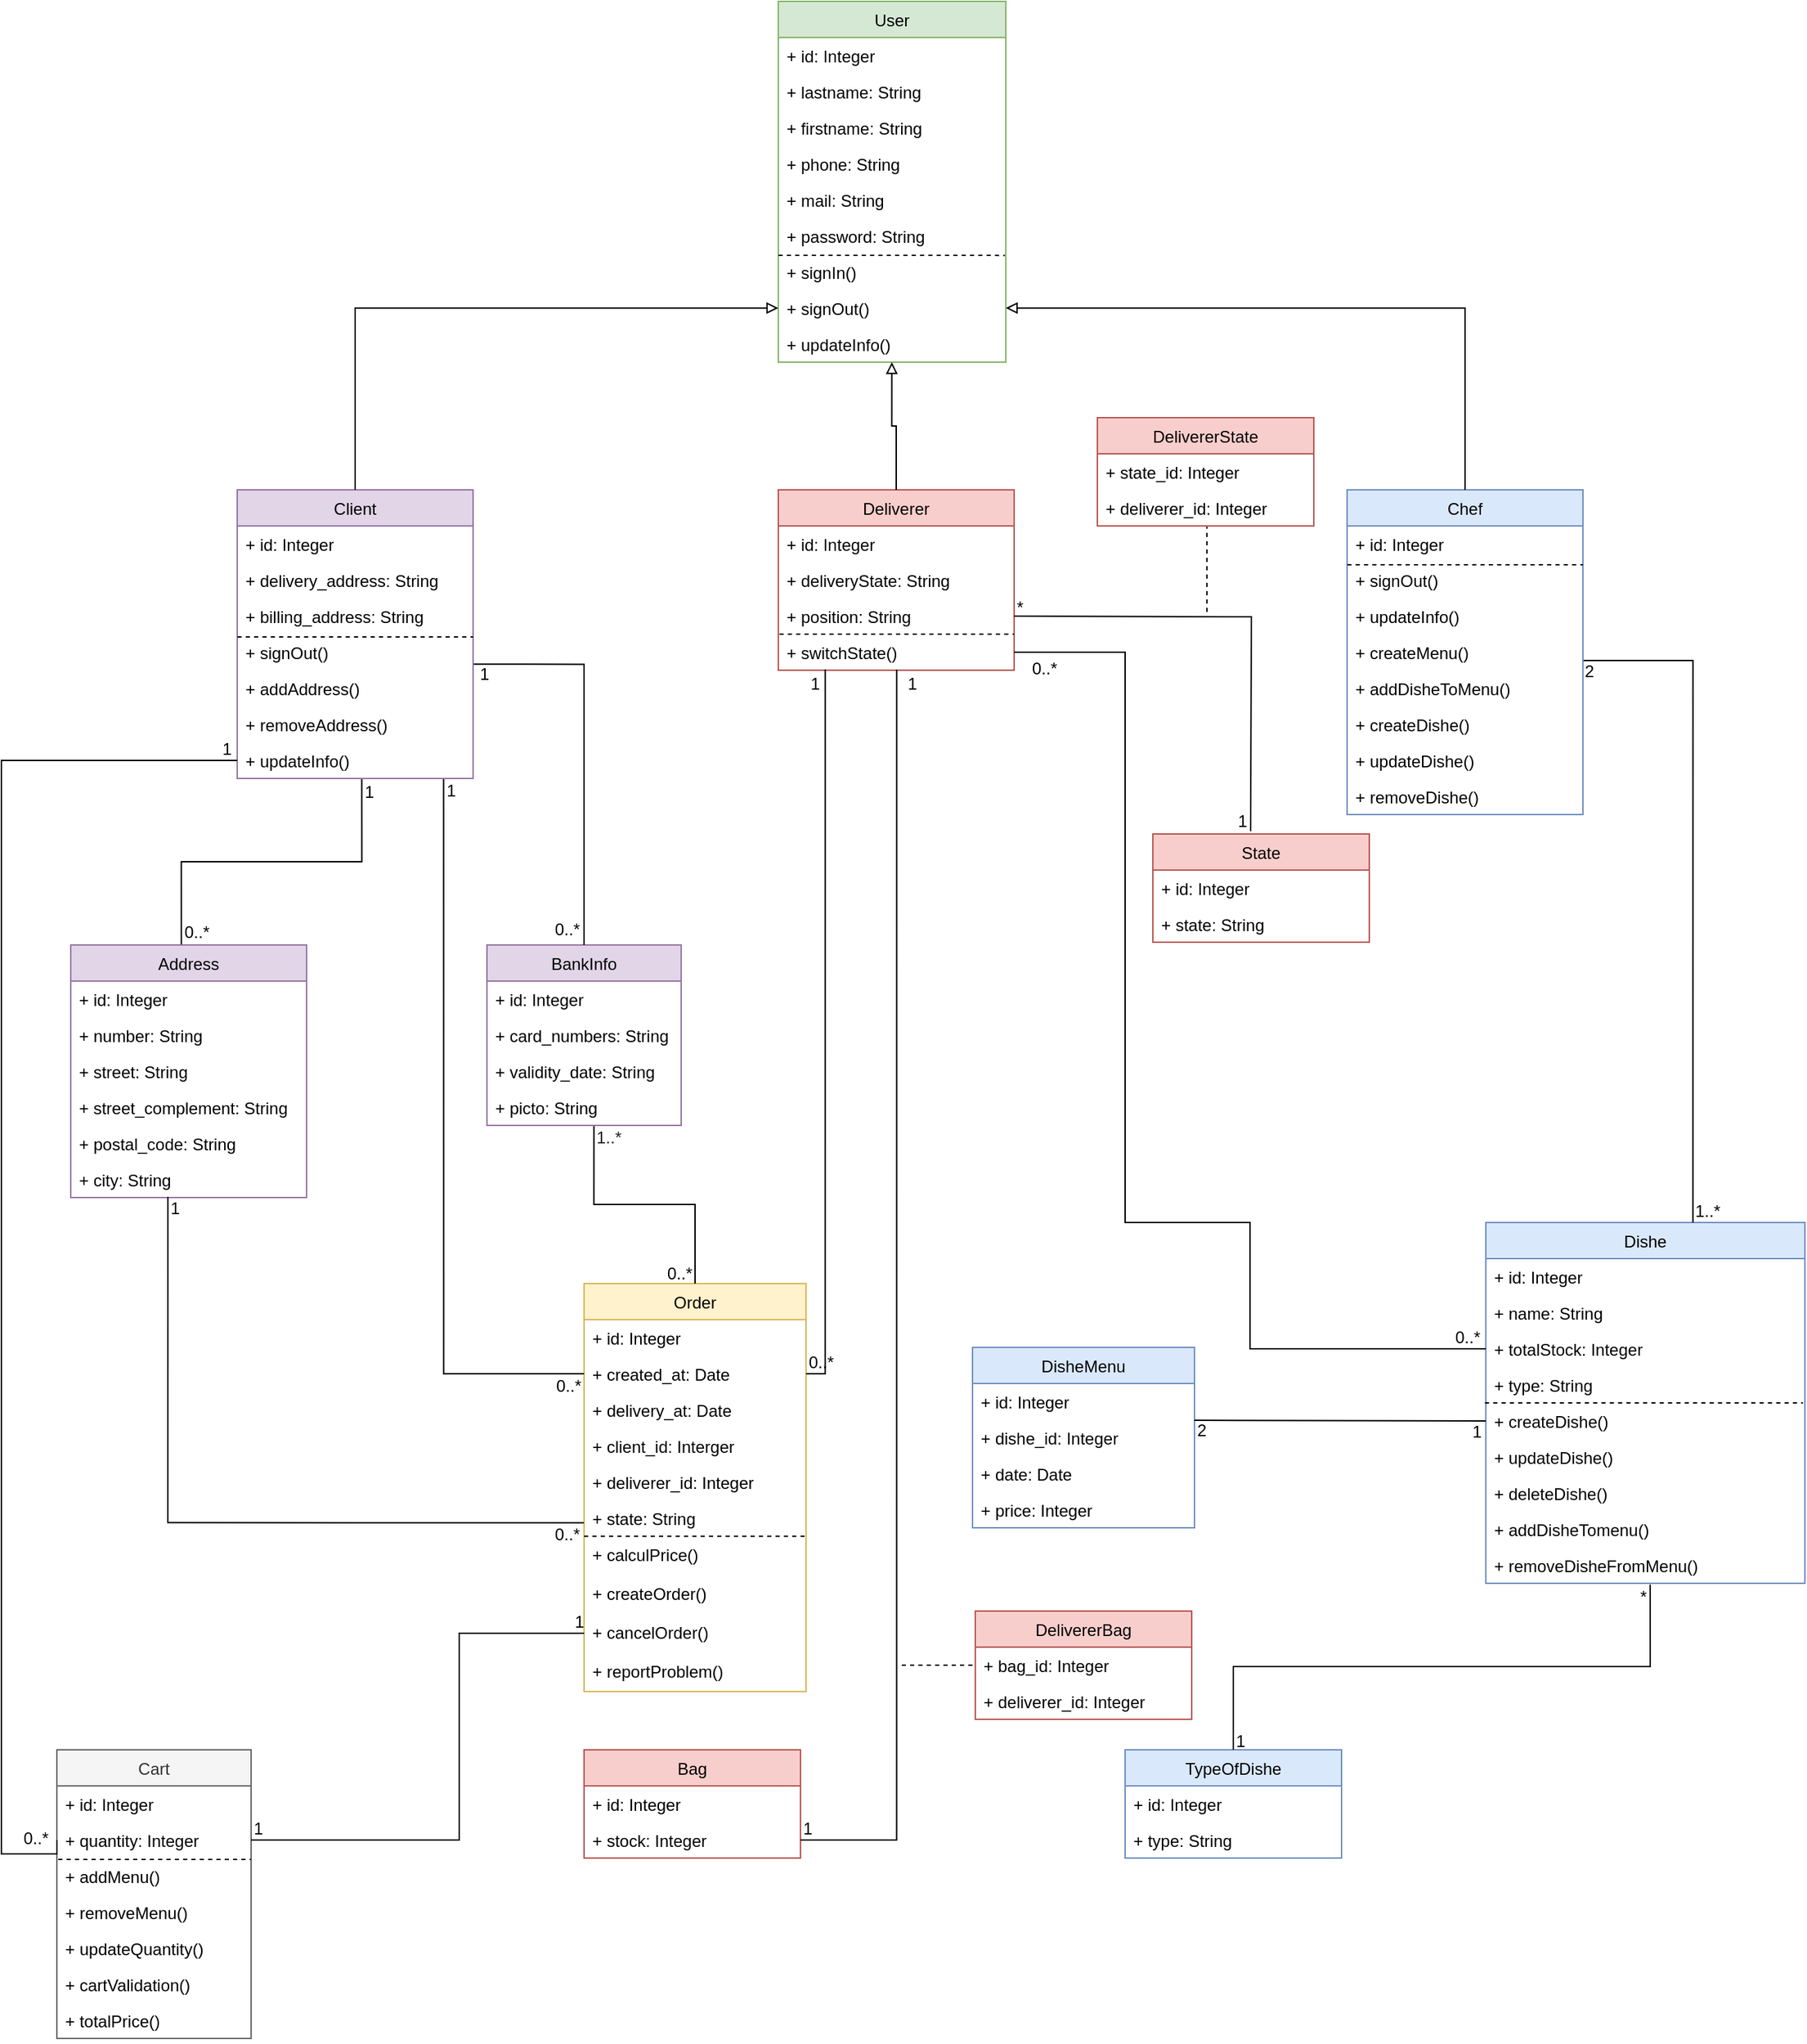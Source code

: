 <mxfile version="16.1.2" type="device" pages="2"><diagram id="oSMzcCjsMUZDx_pxM2OZ" name="Diagramme de classes"><mxGraphModel dx="2178" dy="1974" grid="0" gridSize="10" guides="1" tooltips="1" connect="1" arrows="1" fold="1" page="0" pageScale="1" pageWidth="827" pageHeight="1169" math="0" shadow="0"><root><mxCell id="0"/><mxCell id="1" parent="0"/><mxCell id="HCWtY8HCrCNbNpSgRwrG-18" value="User" style="swimlane;fontStyle=0;childLayout=stackLayout;horizontal=1;startSize=26;fillColor=#d5e8d4;horizontalStack=0;resizeParent=1;resizeParentMax=0;resizeLast=0;collapsible=1;marginBottom=0;strokeColor=#82b366;" parent="1" vertex="1"><mxGeometry x="280" y="-560" width="164" height="260" as="geometry"/></mxCell><mxCell id="HCWtY8HCrCNbNpSgRwrG-19" value="+ id: Integer" style="text;strokeColor=none;fillColor=none;align=left;verticalAlign=top;spacingLeft=4;spacingRight=4;overflow=hidden;rotatable=0;points=[[0,0.5],[1,0.5]];portConstraint=eastwest;" parent="HCWtY8HCrCNbNpSgRwrG-18" vertex="1"><mxGeometry y="26" width="164" height="26" as="geometry"/></mxCell><mxCell id="HCWtY8HCrCNbNpSgRwrG-20" value="+ lastname: String" style="text;strokeColor=none;fillColor=none;align=left;verticalAlign=top;spacingLeft=4;spacingRight=4;overflow=hidden;rotatable=0;points=[[0,0.5],[1,0.5]];portConstraint=eastwest;" parent="HCWtY8HCrCNbNpSgRwrG-18" vertex="1"><mxGeometry y="52" width="164" height="26" as="geometry"/></mxCell><mxCell id="HCWtY8HCrCNbNpSgRwrG-21" value="+ firstname: String" style="text;strokeColor=none;fillColor=none;align=left;verticalAlign=top;spacingLeft=4;spacingRight=4;overflow=hidden;rotatable=0;points=[[0,0.5],[1,0.5]];portConstraint=eastwest;" parent="HCWtY8HCrCNbNpSgRwrG-18" vertex="1"><mxGeometry y="78" width="164" height="26" as="geometry"/></mxCell><mxCell id="HCWtY8HCrCNbNpSgRwrG-24" value="+ phone: String" style="text;strokeColor=none;fillColor=none;align=left;verticalAlign=top;spacingLeft=4;spacingRight=4;overflow=hidden;rotatable=0;points=[[0,0.5],[1,0.5]];portConstraint=eastwest;" parent="HCWtY8HCrCNbNpSgRwrG-18" vertex="1"><mxGeometry y="104" width="164" height="26" as="geometry"/></mxCell><mxCell id="HCWtY8HCrCNbNpSgRwrG-55" value="+ mail: String" style="text;strokeColor=none;fillColor=none;align=left;verticalAlign=top;spacingLeft=4;spacingRight=4;overflow=hidden;rotatable=0;points=[[0,0.5],[1,0.5]];portConstraint=eastwest;" parent="HCWtY8HCrCNbNpSgRwrG-18" vertex="1"><mxGeometry y="130" width="164" height="26" as="geometry"/></mxCell><mxCell id="BRgzUq3xXKHLKp0Ddlu8-53" value="" style="endArrow=none;dashed=1;html=1;rounded=0;entryX=0.996;entryY=0.041;entryDx=0;entryDy=0;entryPerimeter=0;exitX=0.001;exitY=0.038;exitDx=0;exitDy=0;exitPerimeter=0;" parent="HCWtY8HCrCNbNpSgRwrG-18" source="BRgzUq3xXKHLKp0Ddlu8-52" edge="1" target="BRgzUq3xXKHLKp0Ddlu8-52"><mxGeometry width="50" height="50" relative="1" as="geometry"><mxPoint x="-2.04" y="235" as="sourcePoint"/><mxPoint x="170.0" y="235.002" as="targetPoint"/></mxGeometry></mxCell><mxCell id="BRgzUq3xXKHLKp0Ddlu8-15" value="+ password: String" style="text;strokeColor=none;fillColor=none;align=left;verticalAlign=top;spacingLeft=4;spacingRight=4;overflow=hidden;rotatable=0;points=[[0,0.5],[1,0.5]];portConstraint=eastwest;" parent="HCWtY8HCrCNbNpSgRwrG-18" vertex="1"><mxGeometry y="156" width="164" height="26" as="geometry"/></mxCell><mxCell id="BRgzUq3xXKHLKp0Ddlu8-52" value="+ signIn()" style="text;strokeColor=none;fillColor=none;align=left;verticalAlign=top;spacingLeft=4;spacingRight=4;overflow=hidden;rotatable=0;points=[[0,0.5],[1,0.5]];portConstraint=eastwest;" parent="HCWtY8HCrCNbNpSgRwrG-18" vertex="1"><mxGeometry y="182" width="164" height="26" as="geometry"/></mxCell><mxCell id="BRgzUq3xXKHLKp0Ddlu8-54" value="+ signOut()" style="text;strokeColor=none;fillColor=none;align=left;verticalAlign=top;spacingLeft=4;spacingRight=4;overflow=hidden;rotatable=0;points=[[0,0.5],[1,0.5]];portConstraint=eastwest;" parent="HCWtY8HCrCNbNpSgRwrG-18" vertex="1"><mxGeometry y="208" width="164" height="26" as="geometry"/></mxCell><mxCell id="BRgzUq3xXKHLKp0Ddlu8-55" value="+ updateInfo()" style="text;strokeColor=none;fillColor=none;align=left;verticalAlign=top;spacingLeft=4;spacingRight=4;overflow=hidden;rotatable=0;points=[[0,0.5],[1,0.5]];portConstraint=eastwest;" parent="HCWtY8HCrCNbNpSgRwrG-18" vertex="1"><mxGeometry y="234" width="164" height="26" as="geometry"/></mxCell><mxCell id="HCWtY8HCrCNbNpSgRwrG-25" value="Deliverer" style="swimlane;fontStyle=0;childLayout=stackLayout;horizontal=1;startSize=26;fillColor=#f8cecc;horizontalStack=0;resizeParent=1;resizeParentMax=0;resizeLast=0;collapsible=1;marginBottom=0;strokeColor=#b85450;" parent="1" vertex="1"><mxGeometry x="280" y="-208" width="170" height="130" as="geometry"/></mxCell><mxCell id="HCWtY8HCrCNbNpSgRwrG-99" value="+ id: Integer" style="text;strokeColor=none;fillColor=none;align=left;verticalAlign=top;spacingLeft=4;spacingRight=4;overflow=hidden;rotatable=0;points=[[0,0.5],[1,0.5]];portConstraint=eastwest;" parent="HCWtY8HCrCNbNpSgRwrG-25" vertex="1"><mxGeometry y="26" width="170" height="26" as="geometry"/></mxCell><mxCell id="HCWtY8HCrCNbNpSgRwrG-31" value="+ deliveryState: String" style="text;strokeColor=none;fillColor=none;align=left;verticalAlign=top;spacingLeft=4;spacingRight=4;overflow=hidden;rotatable=0;points=[[0,0.5],[1,0.5]];portConstraint=eastwest;" parent="HCWtY8HCrCNbNpSgRwrG-25" vertex="1"><mxGeometry y="52" width="170" height="26" as="geometry"/></mxCell><mxCell id="HCWtY8HCrCNbNpSgRwrG-32" value="+ position: String" style="text;strokeColor=none;fillColor=none;align=left;verticalAlign=top;spacingLeft=4;spacingRight=4;overflow=hidden;rotatable=0;points=[[0,0.5],[1,0.5]];portConstraint=eastwest;" parent="HCWtY8HCrCNbNpSgRwrG-25" vertex="1"><mxGeometry y="78" width="170" height="26" as="geometry"/></mxCell><mxCell id="BRgzUq3xXKHLKp0Ddlu8-68" value="" style="endArrow=none;dashed=1;html=1;rounded=0;entryX=0.995;entryY=0;entryDx=0;entryDy=0;entryPerimeter=0;exitX=0.007;exitY=-0.038;exitDx=0;exitDy=0;exitPerimeter=0;" parent="HCWtY8HCrCNbNpSgRwrG-25" edge="1"><mxGeometry width="50" height="50" relative="1" as="geometry"><mxPoint x="0.85" y="104.002" as="sourcePoint"/><mxPoint x="170.0" y="104" as="targetPoint"/></mxGeometry></mxCell><mxCell id="BRgzUq3xXKHLKp0Ddlu8-67" value="+ switchState()" style="text;strokeColor=none;fillColor=none;align=left;verticalAlign=top;spacingLeft=4;spacingRight=4;overflow=hidden;rotatable=0;points=[[0,0.5],[1,0.5]];portConstraint=eastwest;" parent="HCWtY8HCrCNbNpSgRwrG-25" vertex="1"><mxGeometry y="104" width="170" height="26" as="geometry"/></mxCell><mxCell id="HCWtY8HCrCNbNpSgRwrG-33" value="Order" style="swimlane;fontStyle=0;childLayout=stackLayout;horizontal=1;startSize=26;fillColor=#fff2cc;horizontalStack=0;resizeParent=1;resizeParentMax=0;resizeLast=0;collapsible=1;marginBottom=0;strokeColor=#d6b656;" parent="1" vertex="1"><mxGeometry x="140" y="364" width="160" height="294" as="geometry"/></mxCell><mxCell id="HCWtY8HCrCNbNpSgRwrG-34" value="+ id: Integer" style="text;strokeColor=none;fillColor=none;align=left;verticalAlign=top;spacingLeft=4;spacingRight=4;overflow=hidden;rotatable=0;points=[[0,0.5],[1,0.5]];portConstraint=eastwest;" parent="HCWtY8HCrCNbNpSgRwrG-33" vertex="1"><mxGeometry y="26" width="160" height="26" as="geometry"/></mxCell><mxCell id="HCWtY8HCrCNbNpSgRwrG-35" value="+ created_at: Date " style="text;strokeColor=none;fillColor=none;align=left;verticalAlign=top;spacingLeft=4;spacingRight=4;overflow=hidden;rotatable=0;points=[[0,0.5],[1,0.5]];portConstraint=eastwest;" parent="HCWtY8HCrCNbNpSgRwrG-33" vertex="1"><mxGeometry y="52" width="160" height="26" as="geometry"/></mxCell><mxCell id="HCWtY8HCrCNbNpSgRwrG-36" value="+ delivery_at: Date" style="text;strokeColor=none;fillColor=none;align=left;verticalAlign=top;spacingLeft=4;spacingRight=4;overflow=hidden;rotatable=0;points=[[0,0.5],[1,0.5]];portConstraint=eastwest;" parent="HCWtY8HCrCNbNpSgRwrG-33" vertex="1"><mxGeometry y="78" width="160" height="26" as="geometry"/></mxCell><mxCell id="BRgzUq3xXKHLKp0Ddlu8-21" value="+ client_id: Interger" style="text;strokeColor=none;fillColor=none;align=left;verticalAlign=top;spacingLeft=4;spacingRight=4;overflow=hidden;rotatable=0;points=[[0,0.5],[1,0.5]];portConstraint=eastwest;" parent="HCWtY8HCrCNbNpSgRwrG-33" vertex="1"><mxGeometry y="104" width="160" height="26" as="geometry"/></mxCell><mxCell id="6yoKgdQi1X0KpWhhwo-v-2" value="+ deliverer_id: Integer" style="text;strokeColor=none;fillColor=none;align=left;verticalAlign=top;spacingLeft=4;spacingRight=4;overflow=hidden;rotatable=0;points=[[0,0.5],[1,0.5]];portConstraint=eastwest;" parent="HCWtY8HCrCNbNpSgRwrG-33" vertex="1"><mxGeometry y="130" width="160" height="26" as="geometry"/></mxCell><mxCell id="BRgzUq3xXKHLKp0Ddlu8-22" value="+ state: String" style="text;strokeColor=none;fillColor=none;align=left;verticalAlign=top;spacingLeft=4;spacingRight=4;overflow=hidden;rotatable=0;points=[[0,0.5],[1,0.5]];portConstraint=eastwest;" parent="HCWtY8HCrCNbNpSgRwrG-33" vertex="1"><mxGeometry y="156" width="160" height="26" as="geometry"/></mxCell><mxCell id="BRgzUq3xXKHLKp0Ddlu8-58" value="" style="endArrow=none;dashed=1;html=1;rounded=0;entryX=0.997;entryY=0.005;entryDx=0;entryDy=0;entryPerimeter=0;exitX=0;exitY=0.005;exitDx=0;exitDy=0;exitPerimeter=0;" parent="HCWtY8HCrCNbNpSgRwrG-33" source="BRgzUq3xXKHLKp0Ddlu8-57" target="BRgzUq3xXKHLKp0Ddlu8-57" edge="1"><mxGeometry width="50" height="50" relative="1" as="geometry"><mxPoint x="10.56" y="156.002" as="sourcePoint"/><mxPoint x="149.44" y="156.002" as="targetPoint"/></mxGeometry></mxCell><mxCell id="BRgzUq3xXKHLKp0Ddlu8-57" value="+ calculPrice()" style="text;strokeColor=none;fillColor=none;align=left;verticalAlign=top;spacingLeft=4;spacingRight=4;overflow=hidden;rotatable=0;points=[[0,0.5],[1,0.5]];portConstraint=eastwest;" parent="HCWtY8HCrCNbNpSgRwrG-33" vertex="1"><mxGeometry y="182" width="160" height="28" as="geometry"/></mxCell><mxCell id="6yoKgdQi1X0KpWhhwo-v-3" value="+ createOrder()" style="text;strokeColor=none;fillColor=none;align=left;verticalAlign=top;spacingLeft=4;spacingRight=4;overflow=hidden;rotatable=0;points=[[0,0.5],[1,0.5]];portConstraint=eastwest;" parent="HCWtY8HCrCNbNpSgRwrG-33" vertex="1"><mxGeometry y="210" width="160" height="28" as="geometry"/></mxCell><mxCell id="6yoKgdQi1X0KpWhhwo-v-4" value="+ cancelOrder()" style="text;strokeColor=none;fillColor=none;align=left;verticalAlign=top;spacingLeft=4;spacingRight=4;overflow=hidden;rotatable=0;points=[[0,0.5],[1,0.5]];portConstraint=eastwest;" parent="HCWtY8HCrCNbNpSgRwrG-33" vertex="1"><mxGeometry y="238" width="160" height="28" as="geometry"/></mxCell><mxCell id="6yoKgdQi1X0KpWhhwo-v-5" value="+ reportProblem()" style="text;strokeColor=none;fillColor=none;align=left;verticalAlign=top;spacingLeft=4;spacingRight=4;overflow=hidden;rotatable=0;points=[[0,0.5],[1,0.5]];portConstraint=eastwest;" parent="HCWtY8HCrCNbNpSgRwrG-33" vertex="1"><mxGeometry y="266" width="160" height="28" as="geometry"/></mxCell><mxCell id="HCWtY8HCrCNbNpSgRwrG-38" value="Dishe" style="swimlane;fontStyle=0;childLayout=stackLayout;horizontal=1;startSize=26;fillColor=#dae8fc;horizontalStack=0;resizeParent=1;resizeParentMax=0;resizeLast=0;collapsible=1;marginBottom=0;strokeColor=#6c8ebf;" parent="1" vertex="1"><mxGeometry x="790" y="320" width="230" height="260" as="geometry"/></mxCell><mxCell id="HCWtY8HCrCNbNpSgRwrG-39" value="+ id: Integer" style="text;strokeColor=none;fillColor=none;align=left;verticalAlign=top;spacingLeft=4;spacingRight=4;overflow=hidden;rotatable=0;points=[[0,0.5],[1,0.5]];portConstraint=eastwest;" parent="HCWtY8HCrCNbNpSgRwrG-38" vertex="1"><mxGeometry y="26" width="230" height="26" as="geometry"/></mxCell><mxCell id="HCWtY8HCrCNbNpSgRwrG-43" value="+ name: String" style="text;strokeColor=none;fillColor=none;align=left;verticalAlign=top;spacingLeft=4;spacingRight=4;overflow=hidden;rotatable=0;points=[[0,0.5],[1,0.5]];portConstraint=eastwest;" parent="HCWtY8HCrCNbNpSgRwrG-38" vertex="1"><mxGeometry y="52" width="230" height="26" as="geometry"/></mxCell><mxCell id="HCWtY8HCrCNbNpSgRwrG-53" value="+ totalStock: Integer" style="text;strokeColor=none;fillColor=none;align=left;verticalAlign=top;spacingLeft=4;spacingRight=4;overflow=hidden;rotatable=0;points=[[0,0.5],[1,0.5]];portConstraint=eastwest;" parent="HCWtY8HCrCNbNpSgRwrG-38" vertex="1"><mxGeometry y="78" width="230" height="26" as="geometry"/></mxCell><mxCell id="HCWtY8HCrCNbNpSgRwrG-41" value="+ type: String" style="text;strokeColor=none;fillColor=none;align=left;verticalAlign=top;spacingLeft=4;spacingRight=4;overflow=hidden;rotatable=0;points=[[0,0.5],[1,0.5]];portConstraint=eastwest;" parent="HCWtY8HCrCNbNpSgRwrG-38" vertex="1"><mxGeometry y="104" width="230" height="26" as="geometry"/></mxCell><mxCell id="BRgzUq3xXKHLKp0Ddlu8-60" value="+ createDishe()" style="text;strokeColor=none;fillColor=none;align=left;verticalAlign=top;spacingLeft=4;spacingRight=4;overflow=hidden;rotatable=0;points=[[0,0.5],[1,0.5]];portConstraint=eastwest;" parent="HCWtY8HCrCNbNpSgRwrG-38" vertex="1"><mxGeometry y="130" width="230" height="26" as="geometry"/></mxCell><mxCell id="BRgzUq3xXKHLKp0Ddlu8-59" value="" style="endArrow=none;dashed=1;html=1;rounded=0;entryX=0.994;entryY=0;entryDx=0;entryDy=0;entryPerimeter=0;exitX=-0.003;exitY=0;exitDx=0;exitDy=0;exitPerimeter=0;" parent="HCWtY8HCrCNbNpSgRwrG-38" source="BRgzUq3xXKHLKp0Ddlu8-60" target="BRgzUq3xXKHLKp0Ddlu8-60" edge="1"><mxGeometry width="50" height="50" relative="1" as="geometry"><mxPoint y="156.002" as="sourcePoint"/><mxPoint x="138.88" y="156.002" as="targetPoint"/></mxGeometry></mxCell><mxCell id="BRgzUq3xXKHLKp0Ddlu8-61" value="+ updateDishe()" style="text;strokeColor=none;fillColor=none;align=left;verticalAlign=top;spacingLeft=4;spacingRight=4;overflow=hidden;rotatable=0;points=[[0,0.5],[1,0.5]];portConstraint=eastwest;" parent="HCWtY8HCrCNbNpSgRwrG-38" vertex="1"><mxGeometry y="156" width="230" height="26" as="geometry"/></mxCell><mxCell id="BRgzUq3xXKHLKp0Ddlu8-62" value="+ deleteDishe()" style="text;strokeColor=none;fillColor=none;align=left;verticalAlign=top;spacingLeft=4;spacingRight=4;overflow=hidden;rotatable=0;points=[[0,0.5],[1,0.5]];portConstraint=eastwest;" parent="HCWtY8HCrCNbNpSgRwrG-38" vertex="1"><mxGeometry y="182" width="230" height="26" as="geometry"/></mxCell><mxCell id="BRgzUq3xXKHLKp0Ddlu8-63" value="+ addDisheTomenu()" style="text;strokeColor=none;fillColor=none;align=left;verticalAlign=top;spacingLeft=4;spacingRight=4;overflow=hidden;rotatable=0;points=[[0,0.5],[1,0.5]];portConstraint=eastwest;" parent="HCWtY8HCrCNbNpSgRwrG-38" vertex="1"><mxGeometry y="208" width="230" height="26" as="geometry"/></mxCell><mxCell id="BRgzUq3xXKHLKp0Ddlu8-64" value="+ removeDisheFromMenu()" style="text;strokeColor=none;fillColor=none;align=left;verticalAlign=top;spacingLeft=4;spacingRight=4;overflow=hidden;rotatable=0;points=[[0,0.5],[1,0.5]];portConstraint=eastwest;" parent="HCWtY8HCrCNbNpSgRwrG-38" vertex="1"><mxGeometry y="234" width="230" height="26" as="geometry"/></mxCell><mxCell id="HCWtY8HCrCNbNpSgRwrG-45" value="Bag" style="swimlane;fontStyle=0;childLayout=stackLayout;horizontal=1;startSize=26;fillColor=#f8cecc;horizontalStack=0;resizeParent=1;resizeParentMax=0;resizeLast=0;collapsible=1;marginBottom=0;strokeColor=#b85450;" parent="1" vertex="1"><mxGeometry x="140" y="700" width="156" height="78" as="geometry"/></mxCell><mxCell id="HCWtY8HCrCNbNpSgRwrG-46" value="+ id: Integer" style="text;strokeColor=none;fillColor=none;align=left;verticalAlign=top;spacingLeft=4;spacingRight=4;overflow=hidden;rotatable=0;points=[[0,0.5],[1,0.5]];portConstraint=eastwest;" parent="HCWtY8HCrCNbNpSgRwrG-45" vertex="1"><mxGeometry y="26" width="156" height="26" as="geometry"/></mxCell><mxCell id="BRgzUq3xXKHLKp0Ddlu8-5" value="+ stock: Integer" style="text;strokeColor=none;fillColor=none;align=left;verticalAlign=top;spacingLeft=4;spacingRight=4;overflow=hidden;rotatable=0;points=[[0,0.5],[1,0.5]];portConstraint=eastwest;" parent="HCWtY8HCrCNbNpSgRwrG-45" vertex="1"><mxGeometry y="52" width="156" height="26" as="geometry"/></mxCell><mxCell id="HCWtY8HCrCNbNpSgRwrG-77" value="BankInfo" style="swimlane;fontStyle=0;childLayout=stackLayout;horizontal=1;startSize=26;fillColor=#e1d5e7;horizontalStack=0;resizeParent=1;resizeParentMax=0;resizeLast=0;collapsible=1;marginBottom=0;strokeColor=#9673a6;" parent="1" vertex="1"><mxGeometry x="70" y="120" width="140" height="130" as="geometry"/></mxCell><mxCell id="HCWtY8HCrCNbNpSgRwrG-78" value="+ id: Integer" style="text;strokeColor=none;fillColor=none;align=left;verticalAlign=top;spacingLeft=4;spacingRight=4;overflow=hidden;rotatable=0;points=[[0,0.5],[1,0.5]];portConstraint=eastwest;" parent="HCWtY8HCrCNbNpSgRwrG-77" vertex="1"><mxGeometry y="26" width="140" height="26" as="geometry"/></mxCell><mxCell id="HCWtY8HCrCNbNpSgRwrG-79" value="+ card_numbers: String" style="text;strokeColor=none;fillColor=none;align=left;verticalAlign=top;spacingLeft=4;spacingRight=4;overflow=hidden;rotatable=0;points=[[0,0.5],[1,0.5]];portConstraint=eastwest;" parent="HCWtY8HCrCNbNpSgRwrG-77" vertex="1"><mxGeometry y="52" width="140" height="26" as="geometry"/></mxCell><mxCell id="HCWtY8HCrCNbNpSgRwrG-80" value="+ validity_date: String" style="text;strokeColor=none;fillColor=none;align=left;verticalAlign=top;spacingLeft=4;spacingRight=4;overflow=hidden;rotatable=0;points=[[0,0.5],[1,0.5]];portConstraint=eastwest;" parent="HCWtY8HCrCNbNpSgRwrG-77" vertex="1"><mxGeometry y="78" width="140" height="26" as="geometry"/></mxCell><mxCell id="HCWtY8HCrCNbNpSgRwrG-81" value="+ picto: String" style="text;strokeColor=none;fillColor=none;align=left;verticalAlign=top;spacingLeft=4;spacingRight=4;overflow=hidden;rotatable=0;points=[[0,0.5],[1,0.5]];portConstraint=eastwest;" parent="HCWtY8HCrCNbNpSgRwrG-77" vertex="1"><mxGeometry y="104" width="140" height="26" as="geometry"/></mxCell><mxCell id="eBEK_fKRrqWcGKObdvI6-1" value="Cart" style="swimlane;fontStyle=0;childLayout=stackLayout;horizontal=1;startSize=26;fillColor=#f5f5f5;horizontalStack=0;resizeParent=1;resizeParentMax=0;resizeLast=0;collapsible=1;marginBottom=0;labelBackgroundColor=none;fontColor=#333333;strokeColor=#666666;" parent="1" vertex="1"><mxGeometry x="-240" y="700" width="140" height="208" as="geometry"/></mxCell><mxCell id="eBEK_fKRrqWcGKObdvI6-2" value="+ id: Integer" style="text;strokeColor=none;fillColor=none;align=left;verticalAlign=top;spacingLeft=4;spacingRight=4;overflow=hidden;rotatable=0;points=[[0,0.5],[1,0.5]];portConstraint=eastwest;labelBackgroundColor=none;" parent="eBEK_fKRrqWcGKObdvI6-1" vertex="1"><mxGeometry y="26" width="140" height="26" as="geometry"/></mxCell><mxCell id="eBEK_fKRrqWcGKObdvI6-4" value="+ quantity: Integer" style="text;strokeColor=none;fillColor=none;align=left;verticalAlign=top;spacingLeft=4;spacingRight=4;overflow=hidden;rotatable=0;points=[[0,0.5],[1,0.5]];portConstraint=eastwest;labelBackgroundColor=none;" parent="eBEK_fKRrqWcGKObdvI6-1" vertex="1"><mxGeometry y="52" width="140" height="26" as="geometry"/></mxCell><mxCell id="BRgzUq3xXKHLKp0Ddlu8-16" value="+ addMenu()" style="text;strokeColor=none;fillColor=none;align=left;verticalAlign=top;spacingLeft=4;spacingRight=4;overflow=hidden;rotatable=0;points=[[0,0.5],[1,0.5]];portConstraint=eastwest;labelBackgroundColor=none;" parent="eBEK_fKRrqWcGKObdvI6-1" vertex="1"><mxGeometry y="78" width="140" height="26" as="geometry"/></mxCell><mxCell id="BRgzUq3xXKHLKp0Ddlu8-17" value="" style="endArrow=none;dashed=1;html=1;rounded=0;entryX=0.999;entryY=0.962;entryDx=0;entryDy=0;entryPerimeter=0;exitX=0.007;exitY=-0.038;exitDx=0;exitDy=0;exitPerimeter=0;" parent="eBEK_fKRrqWcGKObdvI6-1" edge="1"><mxGeometry width="50" height="50" relative="1" as="geometry"><mxPoint x="0.98" y="79.012" as="sourcePoint"/><mxPoint x="139.86" y="79.012" as="targetPoint"/></mxGeometry></mxCell><mxCell id="BRgzUq3xXKHLKp0Ddlu8-18" value="+ removeMenu()" style="text;strokeColor=none;fillColor=none;align=left;verticalAlign=top;spacingLeft=4;spacingRight=4;overflow=hidden;rotatable=0;points=[[0,0.5],[1,0.5]];portConstraint=eastwest;labelBackgroundColor=none;" parent="eBEK_fKRrqWcGKObdvI6-1" vertex="1"><mxGeometry y="104" width="140" height="26" as="geometry"/></mxCell><mxCell id="BRgzUq3xXKHLKp0Ddlu8-19" value="+ updateQuantity()" style="text;strokeColor=none;fillColor=none;align=left;verticalAlign=top;spacingLeft=4;spacingRight=4;overflow=hidden;rotatable=0;points=[[0,0.5],[1,0.5]];portConstraint=eastwest;labelBackgroundColor=none;" parent="eBEK_fKRrqWcGKObdvI6-1" vertex="1"><mxGeometry y="130" width="140" height="26" as="geometry"/></mxCell><mxCell id="6yoKgdQi1X0KpWhhwo-v-1" value="+ cartValidation()" style="text;strokeColor=none;fillColor=none;align=left;verticalAlign=top;spacingLeft=4;spacingRight=4;overflow=hidden;rotatable=0;points=[[0,0.5],[1,0.5]];portConstraint=eastwest;labelBackgroundColor=none;" parent="eBEK_fKRrqWcGKObdvI6-1" vertex="1"><mxGeometry y="156" width="140" height="26" as="geometry"/></mxCell><mxCell id="BRgzUq3xXKHLKp0Ddlu8-20" value="+ totalPrice()" style="text;strokeColor=none;fillColor=none;align=left;verticalAlign=top;spacingLeft=4;spacingRight=4;overflow=hidden;rotatable=0;points=[[0,0.5],[1,0.5]];portConstraint=eastwest;labelBackgroundColor=none;" parent="eBEK_fKRrqWcGKObdvI6-1" vertex="1"><mxGeometry y="182" width="140" height="26" as="geometry"/></mxCell><mxCell id="BRgzUq3xXKHLKp0Ddlu8-1" value="DisheMenu" style="swimlane;fontStyle=0;childLayout=stackLayout;horizontal=1;startSize=26;fillColor=#dae8fc;horizontalStack=0;resizeParent=1;resizeParentMax=0;resizeLast=0;collapsible=1;marginBottom=0;strokeColor=#6c8ebf;" parent="1" vertex="1"><mxGeometry x="420" y="410" width="160" height="130" as="geometry"/></mxCell><mxCell id="BRgzUq3xXKHLKp0Ddlu8-2" value="+ id: Integer" style="text;strokeColor=none;fillColor=none;align=left;verticalAlign=top;spacingLeft=4;spacingRight=4;overflow=hidden;rotatable=0;points=[[0,0.5],[1,0.5]];portConstraint=eastwest;" parent="BRgzUq3xXKHLKp0Ddlu8-1" vertex="1"><mxGeometry y="26" width="160" height="26" as="geometry"/></mxCell><mxCell id="FBzvpKjLtsLRfGbmjH-C-1" value="+ dishe_id: Integer" style="text;strokeColor=none;fillColor=none;align=left;verticalAlign=top;spacingLeft=4;spacingRight=4;overflow=hidden;rotatable=0;points=[[0,0.5],[1,0.5]];portConstraint=eastwest;" parent="BRgzUq3xXKHLKp0Ddlu8-1" vertex="1"><mxGeometry y="52" width="160" height="26" as="geometry"/></mxCell><mxCell id="6yoKgdQi1X0KpWhhwo-v-9" value="+ date: Date" style="text;strokeColor=none;fillColor=none;align=left;verticalAlign=top;spacingLeft=4;spacingRight=4;overflow=hidden;rotatable=0;points=[[0,0.5],[1,0.5]];portConstraint=eastwest;" parent="BRgzUq3xXKHLKp0Ddlu8-1" vertex="1"><mxGeometry y="78" width="160" height="26" as="geometry"/></mxCell><mxCell id="gZZAGm_usVXVo8CsrTez-71" value="+ price: Integer" style="text;strokeColor=none;fillColor=none;align=left;verticalAlign=top;spacingLeft=4;spacingRight=4;overflow=hidden;rotatable=0;points=[[0,0.5],[1,0.5]];portConstraint=eastwest;" parent="BRgzUq3xXKHLKp0Ddlu8-1" vertex="1"><mxGeometry y="104" width="160" height="26" as="geometry"/></mxCell><mxCell id="BRgzUq3xXKHLKp0Ddlu8-6" value="Address" style="swimlane;fontStyle=0;childLayout=stackLayout;horizontal=1;startSize=26;fillColor=#e1d5e7;horizontalStack=0;resizeParent=1;resizeParentMax=0;resizeLast=0;collapsible=1;marginBottom=0;strokeColor=#9673a6;" parent="1" vertex="1"><mxGeometry x="-230" y="120" width="170" height="182" as="geometry"/></mxCell><mxCell id="BRgzUq3xXKHLKp0Ddlu8-7" value="+ id: Integer" style="text;strokeColor=none;fillColor=none;align=left;verticalAlign=top;spacingLeft=4;spacingRight=4;overflow=hidden;rotatable=0;points=[[0,0.5],[1,0.5]];portConstraint=eastwest;" parent="BRgzUq3xXKHLKp0Ddlu8-6" vertex="1"><mxGeometry y="26" width="170" height="26" as="geometry"/></mxCell><mxCell id="BRgzUq3xXKHLKp0Ddlu8-8" value="+ number: String" style="text;strokeColor=none;fillColor=none;align=left;verticalAlign=top;spacingLeft=4;spacingRight=4;overflow=hidden;rotatable=0;points=[[0,0.5],[1,0.5]];portConstraint=eastwest;" parent="BRgzUq3xXKHLKp0Ddlu8-6" vertex="1"><mxGeometry y="52" width="170" height="26" as="geometry"/></mxCell><mxCell id="BRgzUq3xXKHLKp0Ddlu8-9" value="+ street: String" style="text;strokeColor=none;fillColor=none;align=left;verticalAlign=top;spacingLeft=4;spacingRight=4;overflow=hidden;rotatable=0;points=[[0,0.5],[1,0.5]];portConstraint=eastwest;" parent="BRgzUq3xXKHLKp0Ddlu8-6" vertex="1"><mxGeometry y="78" width="170" height="26" as="geometry"/></mxCell><mxCell id="BRgzUq3xXKHLKp0Ddlu8-10" value="+ street_complement: String" style="text;strokeColor=none;fillColor=none;align=left;verticalAlign=top;spacingLeft=4;spacingRight=4;overflow=hidden;rotatable=0;points=[[0,0.5],[1,0.5]];portConstraint=eastwest;" parent="BRgzUq3xXKHLKp0Ddlu8-6" vertex="1"><mxGeometry y="104" width="170" height="26" as="geometry"/></mxCell><mxCell id="BRgzUq3xXKHLKp0Ddlu8-11" value="+ postal_code: String" style="text;strokeColor=none;fillColor=none;align=left;verticalAlign=top;spacingLeft=4;spacingRight=4;overflow=hidden;rotatable=0;points=[[0,0.5],[1,0.5]];portConstraint=eastwest;" parent="BRgzUq3xXKHLKp0Ddlu8-6" vertex="1"><mxGeometry y="130" width="170" height="26" as="geometry"/></mxCell><mxCell id="BRgzUq3xXKHLKp0Ddlu8-12" value="+ city: String" style="text;strokeColor=none;fillColor=none;align=left;verticalAlign=top;spacingLeft=4;spacingRight=4;overflow=hidden;rotatable=0;points=[[0,0.5],[1,0.5]];portConstraint=eastwest;" parent="BRgzUq3xXKHLKp0Ddlu8-6" vertex="1"><mxGeometry y="156" width="170" height="26" as="geometry"/></mxCell><mxCell id="BRgzUq3xXKHLKp0Ddlu8-25" value="" style="endArrow=none;html=1;rounded=0;entryX=0.469;entryY=-0.002;entryDx=0;entryDy=0;entryPerimeter=0;exitX=0.528;exitY=0.998;exitDx=0;exitDy=0;exitPerimeter=0;edgeStyle=orthogonalEdgeStyle;" parent="1" source="gZZAGm_usVXVo8CsrTez-13" target="BRgzUq3xXKHLKp0Ddlu8-6" edge="1"><mxGeometry relative="1" as="geometry"><mxPoint x="-140" y="230" as="sourcePoint"/><mxPoint x="380" y="390" as="targetPoint"/></mxGeometry></mxCell><mxCell id="BRgzUq3xXKHLKp0Ddlu8-26" value="1" style="resizable=0;html=1;align=left;verticalAlign=bottom;" parent="BRgzUq3xXKHLKp0Ddlu8-25" connectable="0" vertex="1"><mxGeometry x="-1" relative="1" as="geometry"><mxPoint y="19" as="offset"/></mxGeometry></mxCell><mxCell id="BRgzUq3xXKHLKp0Ddlu8-27" value="0..*" style="resizable=0;html=1;align=right;verticalAlign=bottom;" parent="BRgzUq3xXKHLKp0Ddlu8-25" connectable="0" vertex="1"><mxGeometry x="1" relative="1" as="geometry"><mxPoint x="21" as="offset"/></mxGeometry></mxCell><mxCell id="BRgzUq3xXKHLKp0Ddlu8-28" value="" style="endArrow=none;html=1;rounded=0;entryX=0.5;entryY=0;entryDx=0;entryDy=0;exitX=0.998;exitY=0.833;exitDx=0;exitDy=0;exitPerimeter=0;edgeStyle=orthogonalEdgeStyle;" parent="1" source="gZZAGm_usVXVo8CsrTez-12" target="HCWtY8HCrCNbNpSgRwrG-77" edge="1"><mxGeometry relative="1" as="geometry"><mxPoint x="-20" y="155" as="sourcePoint"/><mxPoint x="-130.27" y="479.636" as="targetPoint"/></mxGeometry></mxCell><mxCell id="BRgzUq3xXKHLKp0Ddlu8-29" value="1" style="resizable=0;html=1;align=left;verticalAlign=bottom;" parent="BRgzUq3xXKHLKp0Ddlu8-28" connectable="0" vertex="1"><mxGeometry x="-1" relative="1" as="geometry"><mxPoint x="3" y="16" as="offset"/></mxGeometry></mxCell><mxCell id="BRgzUq3xXKHLKp0Ddlu8-30" value="0..*" style="resizable=0;html=1;align=right;verticalAlign=bottom;" parent="BRgzUq3xXKHLKp0Ddlu8-28" connectable="0" vertex="1"><mxGeometry x="1" relative="1" as="geometry"><mxPoint x="-3" y="-2" as="offset"/></mxGeometry></mxCell><mxCell id="BRgzUq3xXKHLKp0Ddlu8-31" value="" style="endArrow=none;html=1;rounded=0;entryX=0;entryY=0.5;entryDx=0;entryDy=0;edgeStyle=orthogonalEdgeStyle;exitX=0.875;exitY=1.014;exitDx=0;exitDy=0;exitPerimeter=0;" parent="1" source="gZZAGm_usVXVo8CsrTez-13" target="HCWtY8HCrCNbNpSgRwrG-35" edge="1"><mxGeometry relative="1" as="geometry"><mxPoint x="-20" y="207" as="sourcePoint"/><mxPoint x="80.28" y="216.268" as="targetPoint"/><Array as="points"><mxPoint x="39" y="429"/></Array></mxGeometry></mxCell><mxCell id="BRgzUq3xXKHLKp0Ddlu8-32" value="1" style="resizable=0;html=1;align=left;verticalAlign=bottom;" parent="BRgzUq3xXKHLKp0Ddlu8-31" connectable="0" vertex="1"><mxGeometry x="-1" relative="1" as="geometry"><mxPoint y="17" as="offset"/></mxGeometry></mxCell><mxCell id="BRgzUq3xXKHLKp0Ddlu8-33" value="0..*" style="resizable=0;html=1;align=right;verticalAlign=bottom;" parent="BRgzUq3xXKHLKp0Ddlu8-31" connectable="0" vertex="1"><mxGeometry x="1" relative="1" as="geometry"><mxPoint x="-2" y="17" as="offset"/></mxGeometry></mxCell><mxCell id="BRgzUq3xXKHLKp0Ddlu8-34" value="" style="endArrow=none;html=1;rounded=0;entryX=-0.001;entryY=0.628;entryDx=0;entryDy=0;edgeStyle=orthogonalEdgeStyle;entryPerimeter=0;exitX=0.412;exitY=0.982;exitDx=0;exitDy=0;exitPerimeter=0;" parent="1" source="BRgzUq3xXKHLKp0Ddlu8-12" target="BRgzUq3xXKHLKp0Ddlu8-22" edge="1"><mxGeometry relative="1" as="geometry"><mxPoint x="-50" y="536" as="sourcePoint"/><mxPoint x="150" y="439.0" as="targetPoint"/></mxGeometry></mxCell><mxCell id="BRgzUq3xXKHLKp0Ddlu8-35" value="1" style="resizable=0;html=1;align=left;verticalAlign=bottom;" parent="BRgzUq3xXKHLKp0Ddlu8-34" connectable="0" vertex="1"><mxGeometry x="-1" relative="1" as="geometry"><mxPoint y="17" as="offset"/></mxGeometry></mxCell><mxCell id="BRgzUq3xXKHLKp0Ddlu8-36" value="0..*" style="resizable=0;html=1;align=right;verticalAlign=bottom;" parent="BRgzUq3xXKHLKp0Ddlu8-34" connectable="0" vertex="1"><mxGeometry x="1" relative="1" as="geometry"><mxPoint x="-2" y="17" as="offset"/></mxGeometry></mxCell><mxCell id="BRgzUq3xXKHLKp0Ddlu8-37" value="" style="endArrow=none;html=1;rounded=0;exitX=0.551;exitY=1.021;exitDx=0;exitDy=0;entryX=0.5;entryY=0;entryDx=0;entryDy=0;edgeStyle=orthogonalEdgeStyle;exitPerimeter=0;" parent="1" source="HCWtY8HCrCNbNpSgRwrG-81" target="HCWtY8HCrCNbNpSgRwrG-33" edge="1"><mxGeometry relative="1" as="geometry"><mxPoint x="-30" y="269.0" as="sourcePoint"/><mxPoint x="150" y="439.0" as="targetPoint"/></mxGeometry></mxCell><mxCell id="BRgzUq3xXKHLKp0Ddlu8-38" value="&lt;span style=&quot;color: rgb(33, 37, 41); font-family: verdana, amiko, sans-serif; font-size: 12px; font-style: normal; font-weight: 400; letter-spacing: normal; text-align: justify; text-indent: 0px; text-transform: none; word-spacing: 0px; background-color: rgb(255, 255, 255); display: inline; float: none;&quot;&gt;1..*&lt;/span&gt;" style="resizable=0;html=1;align=left;verticalAlign=bottom;" parent="BRgzUq3xXKHLKp0Ddlu8-37" connectable="0" vertex="1"><mxGeometry x="-1" relative="1" as="geometry"><mxPoint y="17" as="offset"/></mxGeometry></mxCell><mxCell id="BRgzUq3xXKHLKp0Ddlu8-39" value="0..*" style="resizable=0;html=1;align=right;verticalAlign=bottom;" parent="BRgzUq3xXKHLKp0Ddlu8-37" connectable="0" vertex="1"><mxGeometry x="1" relative="1" as="geometry"><mxPoint x="-2" y="1" as="offset"/></mxGeometry></mxCell><mxCell id="BRgzUq3xXKHLKp0Ddlu8-40" value="" style="endArrow=none;html=1;rounded=0;exitX=0.649;exitY=0;exitDx=0;exitDy=0;exitPerimeter=0;edgeStyle=orthogonalEdgeStyle;entryX=0.997;entryY=0.731;entryDx=0;entryDy=0;entryPerimeter=0;" parent="1" source="HCWtY8HCrCNbNpSgRwrG-38" target="gZZAGm_usVXVo8CsrTez-55" edge="1"><mxGeometry relative="1" as="geometry"><mxPoint x="220" y="390" as="sourcePoint"/><mxPoint x="670" y="360" as="targetPoint"/></mxGeometry></mxCell><mxCell id="BRgzUq3xXKHLKp0Ddlu8-41" value="1..*" style="resizable=0;html=1;align=left;verticalAlign=bottom;" parent="BRgzUq3xXKHLKp0Ddlu8-40" connectable="0" vertex="1"><mxGeometry x="-1" relative="1" as="geometry"/></mxCell><mxCell id="BRgzUq3xXKHLKp0Ddlu8-42" value="2" style="resizable=0;html=1;align=right;verticalAlign=bottom;" parent="BRgzUq3xXKHLKp0Ddlu8-40" connectable="0" vertex="1"><mxGeometry x="1" relative="1" as="geometry"><mxPoint x="9" y="16" as="offset"/></mxGeometry></mxCell><mxCell id="BRgzUq3xXKHLKp0Ddlu8-43" value="" style="endArrow=none;html=1;rounded=0;exitX=1;exitY=0.5;exitDx=0;exitDy=0;edgeStyle=orthogonalEdgeStyle;entryX=0.199;entryY=0.974;entryDx=0;entryDy=0;entryPerimeter=0;" parent="1" source="HCWtY8HCrCNbNpSgRwrG-35" target="BRgzUq3xXKHLKp0Ddlu8-67" edge="1"><mxGeometry relative="1" as="geometry"><mxPoint x="220" y="390" as="sourcePoint"/><mxPoint x="333" y="340" as="targetPoint"/></mxGeometry></mxCell><mxCell id="BRgzUq3xXKHLKp0Ddlu8-44" value="0..*" style="resizable=0;html=1;align=left;verticalAlign=bottom;" parent="BRgzUq3xXKHLKp0Ddlu8-43" connectable="0" vertex="1"><mxGeometry x="-1" relative="1" as="geometry"/></mxCell><mxCell id="BRgzUq3xXKHLKp0Ddlu8-45" value="1" style="resizable=0;html=1;align=right;verticalAlign=bottom;" parent="BRgzUq3xXKHLKp0Ddlu8-43" connectable="0" vertex="1"><mxGeometry x="1" relative="1" as="geometry"><mxPoint x="-3" y="19" as="offset"/></mxGeometry></mxCell><mxCell id="BRgzUq3xXKHLKp0Ddlu8-46" value="" style="endArrow=none;html=1;rounded=0;exitX=0;exitY=0.5;exitDx=0;exitDy=0;edgeStyle=orthogonalEdgeStyle;entryX=1;entryY=0.5;entryDx=0;entryDy=0;" parent="1" source="HCWtY8HCrCNbNpSgRwrG-53" target="BRgzUq3xXKHLKp0Ddlu8-67" edge="1"><mxGeometry relative="1" as="geometry"><mxPoint x="220" y="390" as="sourcePoint"/><mxPoint x="470" y="199" as="targetPoint"/><Array as="points"><mxPoint x="620" y="411"/><mxPoint x="620" y="320"/><mxPoint x="530" y="320"/><mxPoint x="530" y="-91"/></Array></mxGeometry></mxCell><mxCell id="BRgzUq3xXKHLKp0Ddlu8-47" value="0..*" style="resizable=0;html=1;align=left;verticalAlign=bottom;" parent="BRgzUq3xXKHLKp0Ddlu8-46" connectable="0" vertex="1"><mxGeometry x="-1" relative="1" as="geometry"><mxPoint x="-24" as="offset"/></mxGeometry></mxCell><mxCell id="BRgzUq3xXKHLKp0Ddlu8-48" value="0..*" style="resizable=0;html=1;align=right;verticalAlign=bottom;" parent="BRgzUq3xXKHLKp0Ddlu8-46" connectable="0" vertex="1"><mxGeometry x="1" relative="1" as="geometry"><mxPoint x="31" y="20" as="offset"/></mxGeometry></mxCell><mxCell id="BRgzUq3xXKHLKp0Ddlu8-49" value="" style="endArrow=none;html=1;rounded=0;exitX=1;exitY=0.5;exitDx=0;exitDy=0;edgeStyle=orthogonalEdgeStyle;entryX=0.502;entryY=0.983;entryDx=0;entryDy=0;entryPerimeter=0;" parent="1" source="BRgzUq3xXKHLKp0Ddlu8-5" target="BRgzUq3xXKHLKp0Ddlu8-67" edge="1"><mxGeometry relative="1" as="geometry"><mxPoint x="220" y="390" as="sourcePoint"/><mxPoint x="385" y="350" as="targetPoint"/></mxGeometry></mxCell><mxCell id="BRgzUq3xXKHLKp0Ddlu8-50" value="1" style="resizable=0;html=1;align=left;verticalAlign=bottom;" parent="BRgzUq3xXKHLKp0Ddlu8-49" connectable="0" vertex="1"><mxGeometry x="-1" relative="1" as="geometry"/></mxCell><mxCell id="BRgzUq3xXKHLKp0Ddlu8-51" value="1" style="resizable=0;html=1;align=right;verticalAlign=bottom;" parent="BRgzUq3xXKHLKp0Ddlu8-49" connectable="0" vertex="1"><mxGeometry x="1" relative="1" as="geometry"><mxPoint x="15" y="19" as="offset"/></mxGeometry></mxCell><mxCell id="6yoKgdQi1X0KpWhhwo-v-6" value="" style="endArrow=none;html=1;rounded=0;entryX=0;entryY=0.5;entryDx=0;entryDy=0;edgeStyle=orthogonalEdgeStyle;exitX=1;exitY=0.5;exitDx=0;exitDy=0;" parent="1" source="eBEK_fKRrqWcGKObdvI6-4" target="6yoKgdQi1X0KpWhhwo-v-4" edge="1"><mxGeometry relative="1" as="geometry"><mxPoint x="-10" y="850" as="sourcePoint"/><mxPoint x="150" y="850" as="targetPoint"/><Array as="points"><mxPoint x="50" y="765"/><mxPoint x="50" y="616"/></Array></mxGeometry></mxCell><mxCell id="6yoKgdQi1X0KpWhhwo-v-7" value="1" style="resizable=0;html=1;align=left;verticalAlign=bottom;" parent="6yoKgdQi1X0KpWhhwo-v-6" connectable="0" vertex="1"><mxGeometry x="-1" relative="1" as="geometry"/></mxCell><mxCell id="6yoKgdQi1X0KpWhhwo-v-8" value="1" style="resizable=0;html=1;align=right;verticalAlign=bottom;" parent="6yoKgdQi1X0KpWhhwo-v-6" connectable="0" vertex="1"><mxGeometry x="1" relative="1" as="geometry"/></mxCell><mxCell id="gZZAGm_usVXVo8CsrTez-1" value="Client" style="swimlane;fontStyle=0;childLayout=stackLayout;horizontal=1;startSize=26;fillColor=#e1d5e7;horizontalStack=0;resizeParent=1;resizeParentMax=0;resizeLast=0;collapsible=1;marginBottom=0;strokeColor=#9673a6;" parent="1" vertex="1"><mxGeometry x="-110" y="-208" width="170" height="208" as="geometry"/></mxCell><mxCell id="gZZAGm_usVXVo8CsrTez-2" value="+ id: Integer" style="text;strokeColor=none;fillColor=none;align=left;verticalAlign=top;spacingLeft=4;spacingRight=4;overflow=hidden;rotatable=0;points=[[0,0.5],[1,0.5]];portConstraint=eastwest;" parent="gZZAGm_usVXVo8CsrTez-1" vertex="1"><mxGeometry y="26" width="170" height="26" as="geometry"/></mxCell><mxCell id="gZZAGm_usVXVo8CsrTez-5" value="+ delivery_address: String" style="text;strokeColor=none;fillColor=none;align=left;verticalAlign=top;spacingLeft=4;spacingRight=4;overflow=hidden;rotatable=0;points=[[0,0.5],[1,0.5]];portConstraint=eastwest;" parent="gZZAGm_usVXVo8CsrTez-1" vertex="1"><mxGeometry y="52" width="170" height="26" as="geometry"/></mxCell><mxCell id="gZZAGm_usVXVo8CsrTez-6" value="+ billing_address: String" style="text;strokeColor=none;fillColor=none;align=left;verticalAlign=top;spacingLeft=4;spacingRight=4;overflow=hidden;rotatable=0;points=[[0,0.5],[1,0.5]];portConstraint=eastwest;" parent="gZZAGm_usVXVo8CsrTez-1" vertex="1"><mxGeometry y="78" width="170" height="26" as="geometry"/></mxCell><mxCell id="gZZAGm_usVXVo8CsrTez-9" value="" style="endArrow=none;dashed=1;html=1;rounded=0;entryX=0.999;entryY=0.962;entryDx=0;entryDy=0;entryPerimeter=0;exitX=0.001;exitY=0.038;exitDx=0;exitDy=0;exitPerimeter=0;" parent="gZZAGm_usVXVo8CsrTez-1" edge="1"><mxGeometry width="50" height="50" relative="1" as="geometry"><mxPoint x="0.17" y="105.988" as="sourcePoint"/><mxPoint x="170.0" y="106.002" as="targetPoint"/></mxGeometry></mxCell><mxCell id="gZZAGm_usVXVo8CsrTez-12" value="+ signOut()" style="text;strokeColor=none;fillColor=none;align=left;verticalAlign=top;spacingLeft=4;spacingRight=4;overflow=hidden;rotatable=0;points=[[0,0.5],[1,0.5]];portConstraint=eastwest;" parent="gZZAGm_usVXVo8CsrTez-1" vertex="1"><mxGeometry y="104" width="170" height="26" as="geometry"/></mxCell><mxCell id="gZZAGm_usVXVo8CsrTez-14" value="+ addAddress()" style="text;strokeColor=none;fillColor=none;align=left;verticalAlign=top;spacingLeft=4;spacingRight=4;overflow=hidden;rotatable=0;points=[[0,0.5],[1,0.5]];portConstraint=eastwest;" parent="gZZAGm_usVXVo8CsrTez-1" vertex="1"><mxGeometry y="130" width="170" height="26" as="geometry"/></mxCell><mxCell id="gZZAGm_usVXVo8CsrTez-15" value="+ removeAddress()" style="text;strokeColor=none;fillColor=none;align=left;verticalAlign=top;spacingLeft=4;spacingRight=4;overflow=hidden;rotatable=0;points=[[0,0.5],[1,0.5]];portConstraint=eastwest;" parent="gZZAGm_usVXVo8CsrTez-1" vertex="1"><mxGeometry y="156" width="170" height="26" as="geometry"/></mxCell><mxCell id="gZZAGm_usVXVo8CsrTez-13" value="+ updateInfo()" style="text;strokeColor=none;fillColor=none;align=left;verticalAlign=top;spacingLeft=4;spacingRight=4;overflow=hidden;rotatable=0;points=[[0,0.5],[1,0.5]];portConstraint=eastwest;" parent="gZZAGm_usVXVo8CsrTez-1" vertex="1"><mxGeometry y="182" width="170" height="26" as="geometry"/></mxCell><mxCell id="gZZAGm_usVXVo8CsrTez-32" value="Chef" style="swimlane;fontStyle=0;childLayout=stackLayout;horizontal=1;startSize=26;fillColor=#dae8fc;horizontalStack=0;resizeParent=1;resizeParentMax=0;resizeLast=0;collapsible=1;marginBottom=0;strokeColor=#6c8ebf;" parent="1" vertex="1"><mxGeometry x="690" y="-208" width="170" height="234" as="geometry"/></mxCell><mxCell id="gZZAGm_usVXVo8CsrTez-33" value="+ id: Integer" style="text;strokeColor=none;fillColor=none;align=left;verticalAlign=top;spacingLeft=4;spacingRight=4;overflow=hidden;rotatable=0;points=[[0,0.5],[1,0.5]];portConstraint=eastwest;" parent="gZZAGm_usVXVo8CsrTez-32" vertex="1"><mxGeometry y="26" width="170" height="26" as="geometry"/></mxCell><mxCell id="gZZAGm_usVXVo8CsrTez-36" value="" style="endArrow=none;dashed=1;html=1;rounded=0;entryX=0.999;entryY=0.962;entryDx=0;entryDy=0;entryPerimeter=0;exitX=0.001;exitY=0.038;exitDx=0;exitDy=0;exitPerimeter=0;" parent="gZZAGm_usVXVo8CsrTez-32" edge="1"><mxGeometry width="50" height="50" relative="1" as="geometry"><mxPoint x="0.17" y="53.988" as="sourcePoint"/><mxPoint x="170.0" y="54.002" as="targetPoint"/></mxGeometry></mxCell><mxCell id="gZZAGm_usVXVo8CsrTez-37" value="+ signOut()" style="text;strokeColor=none;fillColor=none;align=left;verticalAlign=top;spacingLeft=4;spacingRight=4;overflow=hidden;rotatable=0;points=[[0,0.5],[1,0.5]];portConstraint=eastwest;" parent="gZZAGm_usVXVo8CsrTez-32" vertex="1"><mxGeometry y="52" width="170" height="26" as="geometry"/></mxCell><mxCell id="gZZAGm_usVXVo8CsrTez-40" value="+ updateInfo()" style="text;strokeColor=none;fillColor=none;align=left;verticalAlign=top;spacingLeft=4;spacingRight=4;overflow=hidden;rotatable=0;points=[[0,0.5],[1,0.5]];portConstraint=eastwest;" parent="gZZAGm_usVXVo8CsrTez-32" vertex="1"><mxGeometry y="78" width="170" height="26" as="geometry"/></mxCell><mxCell id="gZZAGm_usVXVo8CsrTez-55" value="+ createMenu()" style="text;strokeColor=none;fillColor=none;align=left;verticalAlign=top;spacingLeft=4;spacingRight=4;overflow=hidden;rotatable=0;points=[[0,0.5],[1,0.5]];portConstraint=eastwest;" parent="gZZAGm_usVXVo8CsrTez-32" vertex="1"><mxGeometry y="104" width="170" height="26" as="geometry"/></mxCell><mxCell id="gZZAGm_usVXVo8CsrTez-57" value="+ addDisheToMenu()" style="text;strokeColor=none;fillColor=none;align=left;verticalAlign=top;spacingLeft=4;spacingRight=4;overflow=hidden;rotatable=0;points=[[0,0.5],[1,0.5]];portConstraint=eastwest;" parent="gZZAGm_usVXVo8CsrTez-32" vertex="1"><mxGeometry y="130" width="170" height="26" as="geometry"/></mxCell><mxCell id="gZZAGm_usVXVo8CsrTez-58" value="+ createDishe()" style="text;strokeColor=none;fillColor=none;align=left;verticalAlign=top;spacingLeft=4;spacingRight=4;overflow=hidden;rotatable=0;points=[[0,0.5],[1,0.5]];portConstraint=eastwest;" parent="gZZAGm_usVXVo8CsrTez-32" vertex="1"><mxGeometry y="156" width="170" height="26" as="geometry"/></mxCell><mxCell id="gZZAGm_usVXVo8CsrTez-59" value="+ updateDishe()" style="text;strokeColor=none;fillColor=none;align=left;verticalAlign=top;spacingLeft=4;spacingRight=4;overflow=hidden;rotatable=0;points=[[0,0.5],[1,0.5]];portConstraint=eastwest;" parent="gZZAGm_usVXVo8CsrTez-32" vertex="1"><mxGeometry y="182" width="170" height="26" as="geometry"/></mxCell><mxCell id="gZZAGm_usVXVo8CsrTez-60" value="+ removeDishe()" style="text;strokeColor=none;fillColor=none;align=left;verticalAlign=top;spacingLeft=4;spacingRight=4;overflow=hidden;rotatable=0;points=[[0,0.5],[1,0.5]];portConstraint=eastwest;" parent="gZZAGm_usVXVo8CsrTez-32" vertex="1"><mxGeometry y="208" width="170" height="26" as="geometry"/></mxCell><mxCell id="gZZAGm_usVXVo8CsrTez-46" value="" style="endArrow=block;html=1;edgeStyle=orthogonalEdgeStyle;rounded=0;entryX=1;entryY=0.5;entryDx=0;entryDy=0;exitX=0.5;exitY=0;exitDx=0;exitDy=0;strokeColor=default;targetPerimeterSpacing=0;sourcePerimeterSpacing=0;startArrow=none;startFill=0;endFill=0;" parent="1" source="gZZAGm_usVXVo8CsrTez-32" target="BRgzUq3xXKHLKp0Ddlu8-54" edge="1"><mxGeometry relative="1" as="geometry"><mxPoint x="-10" y="-110" as="sourcePoint"/><mxPoint x="-170" y="-110" as="targetPoint"/></mxGeometry></mxCell><mxCell id="gZZAGm_usVXVo8CsrTez-49" value="" style="endArrow=block;html=1;edgeStyle=orthogonalEdgeStyle;rounded=0;entryX=0;entryY=0.5;entryDx=0;entryDy=0;exitX=0.5;exitY=0;exitDx=0;exitDy=0;strokeColor=default;startArrow=none;startFill=0;endFill=0;" parent="1" source="gZZAGm_usVXVo8CsrTez-1" target="BRgzUq3xXKHLKp0Ddlu8-54" edge="1"><mxGeometry relative="1" as="geometry"><mxPoint x="-345.0" y="100" as="sourcePoint"/><mxPoint x="80" y="-103" as="targetPoint"/></mxGeometry></mxCell><mxCell id="gZZAGm_usVXVo8CsrTez-52" value="" style="endArrow=block;html=1;edgeStyle=orthogonalEdgeStyle;rounded=0;entryX=0.499;entryY=1;entryDx=0;entryDy=0;strokeColor=default;startArrow=none;startFill=0;endFill=0;exitX=0.5;exitY=0;exitDx=0;exitDy=0;entryPerimeter=0;" parent="1" source="HCWtY8HCrCNbNpSgRwrG-25" target="BRgzUq3xXKHLKp0Ddlu8-55" edge="1"><mxGeometry relative="1" as="geometry"><mxPoint x="-135" y="30" as="sourcePoint"/><mxPoint x="365" y="-250" as="targetPoint"/></mxGeometry></mxCell><mxCell id="gZZAGm_usVXVo8CsrTez-61" value="" style="endArrow=none;html=1;rounded=0;entryX=0;entryY=0.5;entryDx=0;entryDy=0;exitX=0.999;exitY=1.02;exitDx=0;exitDy=0;exitPerimeter=0;" parent="1" source="BRgzUq3xXKHLKp0Ddlu8-2" edge="1"><mxGeometry relative="1" as="geometry"><mxPoint x="576" y="463" as="sourcePoint"/><mxPoint x="790" y="463" as="targetPoint"/></mxGeometry></mxCell><mxCell id="gZZAGm_usVXVo8CsrTez-62" value="2" style="resizable=0;html=1;align=left;verticalAlign=bottom;" parent="gZZAGm_usVXVo8CsrTez-61" connectable="0" vertex="1"><mxGeometry x="-1" relative="1" as="geometry"><mxPoint y="16" as="offset"/></mxGeometry></mxCell><mxCell id="gZZAGm_usVXVo8CsrTez-63" value="1" style="resizable=0;html=1;align=right;verticalAlign=bottom;" parent="gZZAGm_usVXVo8CsrTez-61" connectable="0" vertex="1"><mxGeometry x="1" relative="1" as="geometry"><mxPoint x="-2" y="17" as="offset"/></mxGeometry></mxCell><mxCell id="gZZAGm_usVXVo8CsrTez-65" value="TypeOfDishe" style="swimlane;fontStyle=0;childLayout=stackLayout;horizontal=1;startSize=26;fillColor=#dae8fc;horizontalStack=0;resizeParent=1;resizeParentMax=0;resizeLast=0;collapsible=1;marginBottom=0;strokeColor=#6c8ebf;" parent="1" vertex="1"><mxGeometry x="530" y="700" width="156" height="78" as="geometry"/></mxCell><mxCell id="gZZAGm_usVXVo8CsrTez-66" value="+ id: Integer" style="text;strokeColor=none;fillColor=none;align=left;verticalAlign=top;spacingLeft=4;spacingRight=4;overflow=hidden;rotatable=0;points=[[0,0.5],[1,0.5]];portConstraint=eastwest;" parent="gZZAGm_usVXVo8CsrTez-65" vertex="1"><mxGeometry y="26" width="156" height="26" as="geometry"/></mxCell><mxCell id="gZZAGm_usVXVo8CsrTez-67" value="+ type: String" style="text;strokeColor=none;fillColor=none;align=left;verticalAlign=top;spacingLeft=4;spacingRight=4;overflow=hidden;rotatable=0;points=[[0,0.5],[1,0.5]];portConstraint=eastwest;" parent="gZZAGm_usVXVo8CsrTez-65" vertex="1"><mxGeometry y="52" width="156" height="26" as="geometry"/></mxCell><mxCell id="gZZAGm_usVXVo8CsrTez-68" value="" style="endArrow=none;html=1;rounded=0;entryX=0.515;entryY=1.032;entryDx=0;entryDy=0;exitX=0.5;exitY=0;exitDx=0;exitDy=0;entryPerimeter=0;edgeStyle=orthogonalEdgeStyle;" parent="1" source="gZZAGm_usVXVo8CsrTez-65" target="BRgzUq3xXKHLKp0Ddlu8-64" edge="1"><mxGeometry relative="1" as="geometry"><mxPoint x="586" y="473" as="sourcePoint"/><mxPoint x="800" y="473.0" as="targetPoint"/></mxGeometry></mxCell><mxCell id="gZZAGm_usVXVo8CsrTez-69" value="1" style="resizable=0;html=1;align=left;verticalAlign=bottom;" parent="gZZAGm_usVXVo8CsrTez-68" connectable="0" vertex="1"><mxGeometry x="-1" relative="1" as="geometry"><mxPoint y="2" as="offset"/></mxGeometry></mxCell><mxCell id="gZZAGm_usVXVo8CsrTez-70" value="*" style="resizable=0;html=1;align=right;verticalAlign=bottom;" parent="gZZAGm_usVXVo8CsrTez-68" connectable="0" vertex="1"><mxGeometry x="1" relative="1" as="geometry"><mxPoint x="-2" y="17" as="offset"/></mxGeometry></mxCell><mxCell id="gZZAGm_usVXVo8CsrTez-72" value="State" style="swimlane;fontStyle=0;childLayout=stackLayout;horizontal=1;startSize=26;fillColor=#f8cecc;horizontalStack=0;resizeParent=1;resizeParentMax=0;resizeLast=0;collapsible=1;marginBottom=0;strokeColor=#b85450;" parent="1" vertex="1"><mxGeometry x="550" y="40" width="156" height="78" as="geometry"/></mxCell><mxCell id="gZZAGm_usVXVo8CsrTez-73" value="+ id: Integer" style="text;strokeColor=none;fillColor=none;align=left;verticalAlign=top;spacingLeft=4;spacingRight=4;overflow=hidden;rotatable=0;points=[[0,0.5],[1,0.5]];portConstraint=eastwest;" parent="gZZAGm_usVXVo8CsrTez-72" vertex="1"><mxGeometry y="26" width="156" height="26" as="geometry"/></mxCell><mxCell id="gZZAGm_usVXVo8CsrTez-74" value="+ state: String" style="text;strokeColor=none;fillColor=none;align=left;verticalAlign=top;spacingLeft=4;spacingRight=4;overflow=hidden;rotatable=0;points=[[0,0.5],[1,0.5]];portConstraint=eastwest;" parent="gZZAGm_usVXVo8CsrTez-72" vertex="1"><mxGeometry y="52" width="156" height="26" as="geometry"/></mxCell><mxCell id="gZZAGm_usVXVo8CsrTez-75" value="" style="endArrow=none;html=1;rounded=0;entryX=0.515;entryY=1.032;entryDx=0;entryDy=0;exitX=1;exitY=0.5;exitDx=0;exitDy=0;entryPerimeter=0;edgeStyle=orthogonalEdgeStyle;" parent="1" edge="1"><mxGeometry relative="1" as="geometry"><mxPoint x="450" y="-117" as="sourcePoint"/><mxPoint x="620.45" y="38.002" as="targetPoint"/></mxGeometry></mxCell><mxCell id="gZZAGm_usVXVo8CsrTez-76" value="*" style="resizable=0;html=1;align=left;verticalAlign=bottom;" parent="gZZAGm_usVXVo8CsrTez-75" connectable="0" vertex="1"><mxGeometry x="-1" relative="1" as="geometry"><mxPoint y="2" as="offset"/></mxGeometry></mxCell><mxCell id="gZZAGm_usVXVo8CsrTez-77" value="1" style="resizable=0;html=1;align=right;verticalAlign=bottom;" parent="gZZAGm_usVXVo8CsrTez-75" connectable="0" vertex="1"><mxGeometry x="1" relative="1" as="geometry"><mxPoint x="-2" y="2" as="offset"/></mxGeometry></mxCell><mxCell id="FBzvpKjLtsLRfGbmjH-C-5" value="" style="endArrow=none;html=1;rounded=0;entryX=0;entryY=0.5;entryDx=0;entryDy=0;edgeStyle=orthogonalEdgeStyle;exitX=0;exitY=0.5;exitDx=0;exitDy=0;" parent="1" source="eBEK_fKRrqWcGKObdvI6-4" target="gZZAGm_usVXVo8CsrTez-13" edge="1"><mxGeometry relative="1" as="geometry"><mxPoint x="-90" y="775" as="sourcePoint"/><mxPoint x="150" y="626" as="targetPoint"/><Array as="points"><mxPoint x="-240" y="775"/><mxPoint x="-280" y="775"/><mxPoint x="-280" y="-13"/></Array></mxGeometry></mxCell><mxCell id="FBzvpKjLtsLRfGbmjH-C-6" value="0..*" style="resizable=0;html=1;align=left;verticalAlign=bottom;" parent="FBzvpKjLtsLRfGbmjH-C-5" connectable="0" vertex="1"><mxGeometry x="-1" relative="1" as="geometry"><mxPoint x="-26" y="7" as="offset"/></mxGeometry></mxCell><mxCell id="FBzvpKjLtsLRfGbmjH-C-7" value="1" style="resizable=0;html=1;align=right;verticalAlign=bottom;" parent="FBzvpKjLtsLRfGbmjH-C-5" connectable="0" vertex="1"><mxGeometry x="1" relative="1" as="geometry"><mxPoint x="-4" as="offset"/></mxGeometry></mxCell><mxCell id="FBzvpKjLtsLRfGbmjH-C-8" value="DelivererState" style="swimlane;fontStyle=0;childLayout=stackLayout;horizontal=1;startSize=26;fillColor=#f8cecc;horizontalStack=0;resizeParent=1;resizeParentMax=0;resizeLast=0;collapsible=1;marginBottom=0;strokeColor=#b85450;" parent="1" vertex="1"><mxGeometry x="510" y="-260" width="156" height="78" as="geometry"/></mxCell><mxCell id="FBzvpKjLtsLRfGbmjH-C-9" value="+ state_id: Integer" style="text;strokeColor=none;fillColor=none;align=left;verticalAlign=top;spacingLeft=4;spacingRight=4;overflow=hidden;rotatable=0;points=[[0,0.5],[1,0.5]];portConstraint=eastwest;" parent="FBzvpKjLtsLRfGbmjH-C-8" vertex="1"><mxGeometry y="26" width="156" height="26" as="geometry"/></mxCell><mxCell id="FBzvpKjLtsLRfGbmjH-C-10" value="+ deliverer_id: Integer" style="text;strokeColor=none;fillColor=none;align=left;verticalAlign=top;spacingLeft=4;spacingRight=4;overflow=hidden;rotatable=0;points=[[0,0.5],[1,0.5]];portConstraint=eastwest;" parent="FBzvpKjLtsLRfGbmjH-C-8" vertex="1"><mxGeometry y="52" width="156" height="26" as="geometry"/></mxCell><mxCell id="FBzvpKjLtsLRfGbmjH-C-12" value="" style="endArrow=none;dashed=1;html=1;rounded=0;entryX=0.506;entryY=1.026;entryDx=0;entryDy=0;entryPerimeter=0;" parent="1" target="FBzvpKjLtsLRfGbmjH-C-10" edge="1"><mxGeometry width="50" height="50" relative="1" as="geometry"><mxPoint x="589" y="-120" as="sourcePoint"/><mxPoint x="588.936" y="-155.012" as="targetPoint"/></mxGeometry></mxCell><mxCell id="FBzvpKjLtsLRfGbmjH-C-13" value="DelivererBag" style="swimlane;fontStyle=0;childLayout=stackLayout;horizontal=1;startSize=26;fillColor=#f8cecc;horizontalStack=0;resizeParent=1;resizeParentMax=0;resizeLast=0;collapsible=1;marginBottom=0;strokeColor=#b85450;" parent="1" vertex="1"><mxGeometry x="422" y="600" width="156" height="78" as="geometry"/></mxCell><mxCell id="FBzvpKjLtsLRfGbmjH-C-14" value="+ bag_id: Integer" style="text;strokeColor=none;fillColor=none;align=left;verticalAlign=top;spacingLeft=4;spacingRight=4;overflow=hidden;rotatable=0;points=[[0,0.5],[1,0.5]];portConstraint=eastwest;" parent="FBzvpKjLtsLRfGbmjH-C-13" vertex="1"><mxGeometry y="26" width="156" height="26" as="geometry"/></mxCell><mxCell id="FBzvpKjLtsLRfGbmjH-C-15" value="+ deliverer_id: Integer" style="text;strokeColor=none;fillColor=none;align=left;verticalAlign=top;spacingLeft=4;spacingRight=4;overflow=hidden;rotatable=0;points=[[0,0.5],[1,0.5]];portConstraint=eastwest;" parent="FBzvpKjLtsLRfGbmjH-C-13" vertex="1"><mxGeometry y="52" width="156" height="26" as="geometry"/></mxCell><mxCell id="FBzvpKjLtsLRfGbmjH-C-17" value="" style="endArrow=none;dashed=1;html=1;rounded=0;entryX=0;entryY=0.5;entryDx=0;entryDy=0;" parent="1" edge="1"><mxGeometry width="50" height="50" relative="1" as="geometry"><mxPoint x="369" y="639" as="sourcePoint"/><mxPoint x="421" y="639" as="targetPoint"/></mxGeometry></mxCell></root></mxGraphModel></diagram><diagram id="09rDV0crdn6_42fmGH4a" name="Modèle physique de données"><mxGraphModel dx="2249" dy="939" grid="1" gridSize="10" guides="1" tooltips="1" connect="1" arrows="1" fold="1" page="1" pageScale="1" pageWidth="827" pageHeight="1169" math="0" shadow="0"><root><mxCell id="FEqEXvhSgg7f2yjx_XkI-0"/><mxCell id="FEqEXvhSgg7f2yjx_XkI-1" parent="FEqEXvhSgg7f2yjx_XkI-0"/><mxCell id="296FSxYI_pGY3ub5hIRO-0" value="&lt;div style=&quot;box-sizing: border-box ; width: 100% ; background: #e4e4e4 ; padding: 2px&quot;&gt;Client&lt;/div&gt;&lt;table style=&quot;width: 100% ; font-size: 1em&quot; cellpadding=&quot;2&quot; cellspacing=&quot;0&quot;&gt;&lt;tbody&gt;&lt;tr&gt;&lt;td&gt;PK&lt;/td&gt;&lt;td&gt;clientId&lt;br&gt;&lt;/td&gt;&lt;/tr&gt;&lt;tr&gt;&lt;td&gt;deliveryAddress&lt;br&gt;&lt;/td&gt;&lt;td&gt;VARCHAR(255)&lt;/td&gt;&lt;/tr&gt;&lt;tr&gt;&lt;td&gt;billingAddress&lt;/td&gt;&lt;td&gt;VARCHAR(255)&lt;/td&gt;&lt;/tr&gt;&lt;tr&gt;&lt;td&gt;&lt;hr&gt;&lt;/td&gt;&lt;td&gt;&lt;hr&gt;&lt;/td&gt;&lt;/tr&gt;&lt;tr&gt;&lt;td&gt;FK&lt;/td&gt;&lt;td&gt;userId&lt;/td&gt;&lt;/tr&gt;&lt;tr&gt;&lt;td&gt;&lt;/td&gt;&lt;td&gt;&lt;br&gt;&lt;/td&gt;&lt;/tr&gt;&lt;/tbody&gt;&lt;/table&gt;" style="verticalAlign=top;align=left;overflow=fill;html=1;fillColor=#e1d5e7;strokeColor=#9673a6;shadow=0;sketch=0;glass=0;rounded=1;gradientColor=#ffffff;" vertex="1" parent="FEqEXvhSgg7f2yjx_XkI-1"><mxGeometry x="-413" y="210" width="210" height="120" as="geometry"/></mxCell><mxCell id="ABkcTRByi3swQJcBnMOz-0" value="&lt;div style=&quot;box-sizing: border-box ; width: 100% ; background: #e4e4e4 ; padding: 2px&quot;&gt;User&lt;/div&gt;&lt;table style=&quot;width: 100% ; font-size: 1em&quot; cellpadding=&quot;2&quot; cellspacing=&quot;0&quot;&gt;&lt;tbody&gt;&lt;tr&gt;&lt;td&gt;PK&lt;/td&gt;&lt;td&gt;userId&lt;/td&gt;&lt;/tr&gt;&lt;tr&gt;&lt;td&gt;lastname&lt;br&gt;&lt;/td&gt;&lt;td&gt;VARCHAR(42)&lt;/td&gt;&lt;/tr&gt;&lt;tr&gt;&lt;td&gt;firstname&lt;/td&gt;&lt;td&gt;VARCHAR(42)&lt;/td&gt;&lt;/tr&gt;&lt;tr&gt;&lt;td&gt;mail&lt;/td&gt;&lt;td&gt;VARCHAR(42)&lt;/td&gt;&lt;/tr&gt;&lt;tr&gt;&lt;td&gt;phone&lt;/td&gt;&lt;td&gt;STRING&lt;/td&gt;&lt;/tr&gt;&lt;tr&gt;&lt;td&gt;password&lt;/td&gt;&lt;td&gt;CHAR(32)&lt;/td&gt;&lt;/tr&gt;&lt;tr&gt;&lt;td&gt;&lt;hr&gt;&lt;/td&gt;&lt;td&gt;&lt;hr&gt;&lt;/td&gt;&lt;/tr&gt;&lt;tr&gt;&lt;td&gt;FK&lt;/td&gt;&lt;td&gt;userId&lt;/td&gt;&lt;/tr&gt;&lt;tr&gt;&lt;td&gt;&lt;/td&gt;&lt;td&gt;&lt;br&gt;&lt;/td&gt;&lt;/tr&gt;&lt;/tbody&gt;&lt;/table&gt;" style="verticalAlign=top;align=left;overflow=fill;html=1;fillColor=#d5e8d4;strokeColor=#82b366;shadow=0;sketch=0;glass=0;rounded=1;gradientColor=#ffffff;" vertex="1" parent="FEqEXvhSgg7f2yjx_XkI-1"><mxGeometry x="10" y="20" width="180" height="180" as="geometry"/></mxCell><mxCell id="ZWPan96D60DOvv9MWrQh-0" value="&lt;div style=&quot;box-sizing: border-box ; width: 100% ; background: #e4e4e4 ; padding: 2px&quot;&gt;Deliverer&lt;/div&gt;&lt;table style=&quot;width: 100% ; font-size: 1em&quot; cellpadding=&quot;2&quot; cellspacing=&quot;0&quot;&gt;&lt;tbody&gt;&lt;tr&gt;&lt;td&gt;PK&lt;/td&gt;&lt;td&gt;delivererId&lt;/td&gt;&lt;/tr&gt;&lt;tr&gt;&lt;td&gt;deliveryState&lt;br&gt;&lt;/td&gt;&lt;td&gt;VARCHAR(255)&lt;/td&gt;&lt;/tr&gt;&lt;tr&gt;&lt;td&gt;longitude&lt;/td&gt;&lt;td&gt;DECIMAL(9, 6)&lt;/td&gt;&lt;/tr&gt;&lt;tr&gt;&lt;td&gt;latitude&lt;/td&gt;&lt;td&gt;DECIMAL(8, 6)&lt;/td&gt;&lt;/tr&gt;&lt;tr&gt;&lt;td&gt;&lt;hr&gt;&lt;/td&gt;&lt;td&gt;&lt;hr&gt;&lt;/td&gt;&lt;/tr&gt;&lt;tr&gt;&lt;td&gt;FK&lt;/td&gt;&lt;td&gt;userId&lt;/td&gt;&lt;/tr&gt;&lt;tr&gt;&lt;td&gt;&lt;/td&gt;&lt;td&gt;&lt;br&gt;&lt;/td&gt;&lt;/tr&gt;&lt;/tbody&gt;&lt;/table&gt;" style="verticalAlign=top;align=left;overflow=fill;html=1;fillColor=#FFCCCC;strokeColor=#CCCCFF;gradientColor=#ffffff;shadow=0;sketch=0;glass=0;rounded=1;" vertex="1" parent="FEqEXvhSgg7f2yjx_XkI-1"><mxGeometry x="-5" y="320" width="210" height="140" as="geometry"/></mxCell><mxCell id="vgVd-S55kFDByPC4s2Vy-0" value="&lt;div style=&quot;box-sizing: border-box ; width: 100% ; background: #e4e4e4 ; padding: 2px&quot;&gt;Chef&lt;/div&gt;&lt;table style=&quot;width: 100% ; font-size: 1em&quot; cellpadding=&quot;2&quot; cellspacing=&quot;0&quot;&gt;&lt;tbody&gt;&lt;tr&gt;&lt;td&gt;PK&lt;/td&gt;&lt;td&gt;chefId&lt;/td&gt;&lt;/tr&gt;&lt;tr&gt;&lt;td&gt;&lt;hr&gt;&lt;/td&gt;&lt;td&gt;&lt;hr&gt;&lt;/td&gt;&lt;/tr&gt;&lt;tr&gt;&lt;td&gt;FK&lt;/td&gt;&lt;td&gt;userId&lt;/td&gt;&lt;/tr&gt;&lt;tr&gt;&lt;td&gt;&lt;/td&gt;&lt;td&gt;&lt;br&gt;&lt;/td&gt;&lt;/tr&gt;&lt;/tbody&gt;&lt;/table&gt;" style="verticalAlign=top;align=left;overflow=fill;html=1;fillColor=#dae8fc;strokeColor=#6c8ebf;shadow=0;sketch=0;glass=0;rounded=1;gradientColor=#ffffff;" vertex="1" parent="FEqEXvhSgg7f2yjx_XkI-1"><mxGeometry x="414" y="210" width="210" height="90" as="geometry"/></mxCell><mxCell id="DpcG120ANp858bbw0ihN-0" value="&lt;div style=&quot;box-sizing: border-box ; width: 100% ; background: #e4e4e4 ; padding: 2px&quot;&gt;Address&lt;/div&gt;&lt;table style=&quot;width: 100% ; font-size: 1em&quot; cellpadding=&quot;2&quot; cellspacing=&quot;0&quot;&gt;&lt;tbody&gt;&lt;tr&gt;&lt;td&gt;PK&lt;/td&gt;&lt;td&gt;addressId&lt;br&gt;&lt;/td&gt;&lt;/tr&gt;&lt;tr&gt;&lt;td&gt;number&lt;br&gt;&lt;/td&gt;&lt;td&gt;STRING&lt;/td&gt;&lt;/tr&gt;&lt;tr&gt;&lt;td&gt;street&lt;/td&gt;&lt;td&gt;VARCHAR(255)&lt;/td&gt;&lt;/tr&gt;&lt;tr&gt;&lt;td&gt;streetComplement&lt;/td&gt;&lt;td&gt;VARCHAR(255)&lt;/td&gt;&lt;/tr&gt;&lt;tr&gt;&lt;td&gt;postalCode&lt;/td&gt;&lt;td&gt;VARCHAR(42)&lt;/td&gt;&lt;/tr&gt;&lt;tr&gt;&lt;td&gt;city&lt;/td&gt;&lt;td&gt;VARCHAR(255)&lt;/td&gt;&lt;/tr&gt;&lt;tr&gt;&lt;td&gt;&lt;hr&gt;&lt;/td&gt;&lt;td&gt;&lt;hr&gt;&lt;/td&gt;&lt;/tr&gt;&lt;tr&gt;&lt;td&gt;FK&lt;/td&gt;&lt;td&gt;clientId&lt;/td&gt;&lt;/tr&gt;&lt;tr&gt;&lt;td&gt;&lt;/td&gt;&lt;td&gt;&lt;br&gt;&lt;/td&gt;&lt;/tr&gt;&lt;/tbody&gt;&lt;/table&gt;" style="verticalAlign=top;align=left;overflow=fill;html=1;fillColor=#e1d5e7;strokeColor=#9673a6;shadow=0;sketch=0;glass=0;rounded=1;gradientColor=#ffffff;" vertex="1" parent="FEqEXvhSgg7f2yjx_XkI-1"><mxGeometry x="-360" y="1210" width="210" height="180" as="geometry"/></mxCell><mxCell id="HR-pXufjbZOEEmsGFhIE-0" value="&lt;div style=&quot;box-sizing: border-box ; width: 100% ; background: #e4e4e4 ; padding: 2px&quot;&gt;BankInfo&lt;/div&gt;&lt;table style=&quot;width: 100% ; font-size: 1em&quot; cellpadding=&quot;2&quot; cellspacing=&quot;0&quot;&gt;&lt;tbody&gt;&lt;tr&gt;&lt;td&gt;PK&lt;/td&gt;&lt;td&gt;bankInfoId&lt;br&gt;&lt;/td&gt;&lt;/tr&gt;&lt;tr&gt;&lt;td&gt;cardNumber&lt;br&gt;&lt;/td&gt;&lt;td&gt;VARCHAR(255)&lt;/td&gt;&lt;/tr&gt;&lt;tr&gt;&lt;td&gt;validityDate&lt;/td&gt;&lt;td&gt;VARCHAR(255)&lt;/td&gt;&lt;/tr&gt;&lt;tr&gt;&lt;td&gt;picto&lt;/td&gt;&lt;td&gt;VARCHAR(255)&lt;/td&gt;&lt;/tr&gt;&lt;tr&gt;&lt;td&gt;&lt;hr&gt;&lt;/td&gt;&lt;td&gt;&lt;hr&gt;&lt;/td&gt;&lt;/tr&gt;&lt;tr&gt;&lt;td&gt;FK&lt;/td&gt;&lt;td&gt;clientId&lt;/td&gt;&lt;/tr&gt;&lt;tr&gt;&lt;td&gt;&lt;/td&gt;&lt;td&gt;&lt;br&gt;&lt;/td&gt;&lt;/tr&gt;&lt;/tbody&gt;&lt;/table&gt;" style="verticalAlign=top;align=left;overflow=fill;html=1;fillColor=#e1d5e7;strokeColor=#9673a6;shadow=0;sketch=0;glass=0;rounded=1;gradientColor=#ffffff;" vertex="1" parent="FEqEXvhSgg7f2yjx_XkI-1"><mxGeometry x="-740" y="340" width="210" height="140" as="geometry"/></mxCell><mxCell id="ATQ7fbIlry40EWK8o6kJ-0" value="&lt;div style=&quot;box-sizing: border-box ; width: 100% ; background: #e4e4e4 ; padding: 2px&quot;&gt;State&lt;/div&gt;&lt;table style=&quot;width: 100% ; font-size: 1em&quot; cellpadding=&quot;2&quot; cellspacing=&quot;0&quot;&gt;&lt;tbody&gt;&lt;tr&gt;&lt;td&gt;PK&lt;/td&gt;&lt;td&gt;stateId&lt;/td&gt;&lt;/tr&gt;&lt;tr&gt;&lt;td&gt;state&lt;br&gt;&lt;/td&gt;&lt;td&gt;VARCHAR(42)&lt;/td&gt;&lt;/tr&gt;&lt;tr&gt;&lt;td&gt;&lt;br&gt;&lt;/td&gt;&lt;td&gt;&lt;br&gt;&lt;/td&gt;&lt;/tr&gt;&lt;tr&gt;&lt;td&gt;&lt;hr&gt;&lt;/td&gt;&lt;td&gt;&lt;hr&gt;&lt;/td&gt;&lt;/tr&gt;&lt;tr&gt;&lt;td&gt;FK&lt;/td&gt;&lt;td&gt;delivererId&lt;/td&gt;&lt;/tr&gt;&lt;tr&gt;&lt;td&gt;&lt;/td&gt;&lt;td&gt;&lt;br&gt;&lt;/td&gt;&lt;/tr&gt;&lt;/tbody&gt;&lt;/table&gt;" style="verticalAlign=top;align=left;overflow=fill;html=1;fillColor=#FFCCCC;strokeColor=#CCCCFF;gradientColor=#ffffff;shadow=0;sketch=0;glass=0;rounded=1;" vertex="1" parent="FEqEXvhSgg7f2yjx_XkI-1"><mxGeometry x="-130" y="1150" width="210" height="120" as="geometry"/></mxCell><mxCell id="Pg05Ro0-aAuYPh0exo2--0" value="&lt;div style=&quot;box-sizing: border-box ; width: 100% ; background: #e4e4e4 ; padding: 2px&quot;&gt;Bag&lt;/div&gt;&lt;table style=&quot;width: 100% ; font-size: 1em&quot; cellpadding=&quot;2&quot; cellspacing=&quot;0&quot;&gt;&lt;tbody&gt;&lt;tr&gt;&lt;td&gt;PK&lt;/td&gt;&lt;td&gt;bagId&lt;/td&gt;&lt;/tr&gt;&lt;tr&gt;&lt;td&gt;stock&lt;br&gt;&lt;/td&gt;&lt;td&gt;INT&lt;/td&gt;&lt;/tr&gt;&lt;tr&gt;&lt;td&gt;&lt;hr&gt;&lt;/td&gt;&lt;td&gt;&lt;hr&gt;&lt;/td&gt;&lt;/tr&gt;&lt;tr&gt;&lt;td&gt;FK&lt;/td&gt;&lt;td&gt;delivererId&lt;/td&gt;&lt;/tr&gt;&lt;tr&gt;&lt;td&gt;&lt;/td&gt;&lt;td&gt;&lt;br&gt;&lt;/td&gt;&lt;/tr&gt;&lt;/tbody&gt;&lt;/table&gt;" style="verticalAlign=top;align=left;overflow=fill;html=1;fillColor=#FFCCCC;strokeColor=#CCCCFF;gradientColor=#ffffff;shadow=0;sketch=0;glass=0;rounded=1;" vertex="1" parent="FEqEXvhSgg7f2yjx_XkI-1"><mxGeometry x="414" y="420" width="210" height="100" as="geometry"/></mxCell><mxCell id="ppiydI2GvMWmemb3uKFL-0" value="&lt;div style=&quot;box-sizing: border-box ; width: 100% ; background: #e4e4e4 ; padding: 2px&quot;&gt;Dishe&lt;/div&gt;&lt;table style=&quot;width: 100% ; font-size: 1em&quot; cellpadding=&quot;2&quot; cellspacing=&quot;0&quot;&gt;&lt;tbody&gt;&lt;tr&gt;&lt;td&gt;PK&lt;/td&gt;&lt;td&gt;disheId&lt;/td&gt;&lt;/tr&gt;&lt;tr&gt;&lt;td&gt;name&lt;/td&gt;&lt;td&gt;VARCHAR(42)&lt;/td&gt;&lt;/tr&gt;&lt;tr&gt;&lt;td&gt;totalStock&lt;/td&gt;&lt;td&gt;INT&lt;/td&gt;&lt;/tr&gt;&lt;tr&gt;&lt;td&gt;type&lt;/td&gt;&lt;td&gt;VARCHAR(42)&lt;/td&gt;&lt;/tr&gt;&lt;tr&gt;&lt;td&gt;&lt;hr&gt;&lt;/td&gt;&lt;td&gt;&lt;hr&gt;&lt;/td&gt;&lt;/tr&gt;&lt;tr&gt;&lt;td&gt;FK&lt;/td&gt;&lt;td&gt;typeOfDisheId&lt;/td&gt;&lt;/tr&gt;&lt;tr&gt;&lt;td&gt;&lt;/td&gt;&lt;td&gt;&lt;br&gt;&lt;/td&gt;&lt;/tr&gt;&lt;/tbody&gt;&lt;/table&gt;" style="verticalAlign=top;align=left;overflow=fill;html=1;fillColor=#dae8fc;strokeColor=#6c8ebf;shadow=0;sketch=0;glass=0;rounded=1;gradientColor=#ffffff;" vertex="1" parent="FEqEXvhSgg7f2yjx_XkI-1"><mxGeometry x="-20" y="640" width="210" height="140" as="geometry"/></mxCell><mxCell id="BYYplUPK4me6t5bibljn-0" value="&lt;div style=&quot;box-sizing: border-box ; width: 100% ; background: #e4e4e4 ; padding: 2px&quot;&gt;TypeOfDishe&lt;/div&gt;&lt;table style=&quot;width: 100% ; font-size: 1em&quot; cellpadding=&quot;2&quot; cellspacing=&quot;0&quot;&gt;&lt;tbody&gt;&lt;tr&gt;&lt;td&gt;PK&lt;/td&gt;&lt;td&gt;typeOfDisheId&lt;/td&gt;&lt;/tr&gt;&lt;tr&gt;&lt;td&gt;type&lt;/td&gt;&lt;td&gt;VARCHAR(42)&lt;/td&gt;&lt;/tr&gt;&lt;tr&gt;&lt;td&gt;&lt;/td&gt;&lt;td&gt;&lt;br&gt;&lt;/td&gt;&lt;/tr&gt;&lt;/tbody&gt;&lt;/table&gt;" style="verticalAlign=top;align=left;overflow=fill;html=1;fillColor=#dae8fc;strokeColor=#6c8ebf;shadow=0;sketch=0;glass=0;rounded=1;gradientColor=#ffffff;" vertex="1" parent="FEqEXvhSgg7f2yjx_XkI-1"><mxGeometry x="330" y="680" width="210" height="60" as="geometry"/></mxCell><mxCell id="KbmjHMLwBQP0Dy9CqZkB-0" value="&lt;div style=&quot;box-sizing: border-box ; width: 100% ; background: #e4e4e4 ; padding: 2px&quot;&gt;DisheMenu&lt;/div&gt;&lt;table style=&quot;width: 100% ; font-size: 1em&quot; cellpadding=&quot;2&quot; cellspacing=&quot;0&quot;&gt;&lt;tbody&gt;&lt;tr&gt;&lt;td&gt;PK&lt;/td&gt;&lt;td&gt;disheMenuId&lt;/td&gt;&lt;/tr&gt;&lt;tr&gt;&lt;td&gt;date&lt;/td&gt;&lt;td&gt;DATETIME&lt;/td&gt;&lt;/tr&gt;&lt;tr&gt;&lt;td&gt;price&lt;/td&gt;&lt;td&gt;DECIMAL(10, 2)&lt;/td&gt;&lt;/tr&gt;&lt;tr&gt;&lt;td&gt;&lt;hr&gt;&lt;/td&gt;&lt;td&gt;&lt;hr&gt;&lt;/td&gt;&lt;/tr&gt;&lt;tr&gt;&lt;td&gt;FK&lt;/td&gt;&lt;td&gt;disheId&lt;/td&gt;&lt;/tr&gt;&lt;/tbody&gt;&lt;/table&gt;" style="verticalAlign=top;align=left;overflow=fill;html=1;fillColor=#dae8fc;strokeColor=#6c8ebf;shadow=0;sketch=0;glass=0;rounded=1;gradientColor=#ffffff;" vertex="1" parent="FEqEXvhSgg7f2yjx_XkI-1"><mxGeometry x="130" y="1380" width="210" height="120" as="geometry"/></mxCell><mxCell id="2MacBOFfCdAuxKhlyGEI-0" value="&lt;div style=&quot;box-sizing: border-box ; width: 100% ; background: #e4e4e4 ; padding: 2px&quot;&gt;Order&lt;/div&gt;&lt;table style=&quot;width: 100% ; font-size: 1em&quot; cellpadding=&quot;2&quot; cellspacing=&quot;0&quot;&gt;&lt;tbody&gt;&lt;tr&gt;&lt;td&gt;PK&lt;/td&gt;&lt;td&gt;orderId&lt;/td&gt;&lt;/tr&gt;&lt;tr&gt;&lt;td&gt;createdAt&lt;/td&gt;&lt;td&gt;DATETIME&lt;/td&gt;&lt;/tr&gt;&lt;tr&gt;&lt;td&gt;deliveryAt&lt;/td&gt;&lt;td&gt;DATETIME&lt;/td&gt;&lt;/tr&gt;&lt;tr&gt;&lt;td&gt;state&lt;/td&gt;&lt;td&gt;VARCHAR(42)&lt;/td&gt;&lt;/tr&gt;&lt;tr&gt;&lt;td&gt;&lt;hr&gt;&lt;/td&gt;&lt;td&gt;&lt;hr&gt;&lt;/td&gt;&lt;/tr&gt;&lt;tr&gt;&lt;td&gt;FK&lt;/td&gt;&lt;td&gt;clientId&lt;/td&gt;&lt;/tr&gt;&lt;tr&gt;&lt;td&gt;&lt;br&gt;&lt;/td&gt;&lt;td&gt;delivererId&lt;/td&gt;&lt;/tr&gt;&lt;tr&gt;&lt;td&gt;&lt;br&gt;&lt;/td&gt;&lt;td&gt;&lt;br&gt;&lt;/td&gt;&lt;/tr&gt;&lt;/tbody&gt;&lt;/table&gt;" style="verticalAlign=top;align=left;overflow=fill;html=1;fillColor=#fff2cc;strokeColor=#d6b656;shadow=0;sketch=0;glass=0;rounded=1;gradientColor=#ffffff;" vertex="1" parent="FEqEXvhSgg7f2yjx_XkI-1"><mxGeometry x="-413" y="450" width="210" height="150" as="geometry"/></mxCell><mxCell id="GxRq4P3Mcij-3ya70jV--0" value="&lt;div style=&quot;box-sizing: border-box ; width: 100% ; background: #e4e4e4 ; padding: 2px&quot;&gt;Cart&lt;/div&gt;&lt;table style=&quot;width: 100% ; font-size: 1em&quot; cellpadding=&quot;2&quot; cellspacing=&quot;0&quot;&gt;&lt;tbody&gt;&lt;tr&gt;&lt;td&gt;PK&lt;/td&gt;&lt;td&gt;cartId&lt;/td&gt;&lt;/tr&gt;&lt;tr&gt;&lt;td&gt;quantity&lt;/td&gt;&lt;td&gt;INT&lt;/td&gt;&lt;/tr&gt;&lt;tr&gt;&lt;td&gt;&lt;hr&gt;&lt;/td&gt;&lt;td&gt;&lt;hr&gt;&lt;/td&gt;&lt;/tr&gt;&lt;tr&gt;&lt;td&gt;FK&lt;/td&gt;&lt;td&gt;clientId&lt;/td&gt;&lt;/tr&gt;&lt;tr&gt;&lt;td&gt;&lt;br&gt;&lt;/td&gt;&lt;td&gt;&lt;br&gt;&lt;/td&gt;&lt;/tr&gt;&lt;tr&gt;&lt;td&gt;&lt;br&gt;&lt;/td&gt;&lt;td&gt;&lt;br&gt;&lt;/td&gt;&lt;/tr&gt;&lt;/tbody&gt;&lt;/table&gt;" style="verticalAlign=top;align=left;overflow=fill;html=1;shadow=0;sketch=0;glass=0;rounded=1;fillColor=#f5f5f5;fontColor=#333333;strokeColor=#666666;gradientColor=#ffffff;" vertex="1" parent="FEqEXvhSgg7f2yjx_XkI-1"><mxGeometry x="-670" y="1160" width="170" height="100" as="geometry"/></mxCell><mxCell id="KDbLjwExSZH8kqV6LRgW-0" value="" style="edgeStyle=orthogonalEdgeStyle;fontSize=12;html=1;endArrow=ERoneToMany;startArrow=ERmandOne;rounded=0;entryX=0.5;entryY=0;entryDx=0;entryDy=0;exitX=0;exitY=0.5;exitDx=0;exitDy=0;" edge="1" parent="FEqEXvhSgg7f2yjx_XkI-1" source="ABkcTRByi3swQJcBnMOz-0" target="296FSxYI_pGY3ub5hIRO-0"><mxGeometry width="100" height="100" relative="1" as="geometry"><mxPoint x="20" y="680" as="sourcePoint"/><mxPoint x="120" y="580" as="targetPoint"/></mxGeometry></mxCell><mxCell id="KDbLjwExSZH8kqV6LRgW-1" value="" style="fontSize=12;html=1;endArrow=ERoneToMany;startArrow=ERmandOne;rounded=0;entryX=0.5;entryY=0;entryDx=0;entryDy=0;exitX=0.5;exitY=1;exitDx=0;exitDy=0;" edge="1" parent="FEqEXvhSgg7f2yjx_XkI-1" source="ABkcTRByi3swQJcBnMOz-0" target="ZWPan96D60DOvv9MWrQh-0"><mxGeometry width="100" height="100" relative="1" as="geometry"><mxPoint x="20" y="120" as="sourcePoint"/><mxPoint x="-193" y="280" as="targetPoint"/></mxGeometry></mxCell><mxCell id="KDbLjwExSZH8kqV6LRgW-2" value="" style="fontSize=12;html=1;endArrow=ERoneToMany;startArrow=ERmandOne;rounded=0;entryX=0.5;entryY=0;entryDx=0;entryDy=0;exitX=1;exitY=0.5;exitDx=0;exitDy=0;edgeStyle=orthogonalEdgeStyle;" edge="1" parent="FEqEXvhSgg7f2yjx_XkI-1" source="ABkcTRByi3swQJcBnMOz-0" target="vgVd-S55kFDByPC4s2Vy-0"><mxGeometry width="100" height="100" relative="1" as="geometry"><mxPoint x="110" y="210" as="sourcePoint"/><mxPoint x="110" y="330" as="targetPoint"/></mxGeometry></mxCell><mxCell id="KDbLjwExSZH8kqV6LRgW-3" value="" style="fontSize=12;html=1;endArrow=ERoneToMany;startArrow=ERmandOne;rounded=0;entryX=0.5;entryY=0;entryDx=0;entryDy=0;exitX=0.5;exitY=1;exitDx=0;exitDy=0;" edge="1" parent="FEqEXvhSgg7f2yjx_XkI-1"><mxGeometry width="100" height="100" relative="1" as="geometry"><mxPoint x="-310" y="330" as="sourcePoint"/><mxPoint x="-310" y="450" as="targetPoint"/></mxGeometry></mxCell><mxCell id="KDbLjwExSZH8kqV6LRgW-4" value="" style="fontSize=12;html=1;endArrow=ERoneToMany;startArrow=ERmandOne;rounded=0;entryX=1;entryY=0.5;entryDx=0;entryDy=0;exitX=0;exitY=0.5;exitDx=0;exitDy=0;" edge="1" parent="FEqEXvhSgg7f2yjx_XkI-1" source="BYYplUPK4me6t5bibljn-0" target="ppiydI2GvMWmemb3uKFL-0"><mxGeometry width="100" height="100" relative="1" as="geometry"><mxPoint x="110" y="210" as="sourcePoint"/><mxPoint x="110" y="330" as="targetPoint"/></mxGeometry></mxCell><mxCell id="KDbLjwExSZH8kqV6LRgW-6" value="" style="edgeStyle=orthogonalEdgeStyle;fontSize=12;html=1;endArrow=ERoneToMany;startArrow=ERzeroToOne;rounded=0;entryX=1;entryY=0.453;entryDx=0;entryDy=0;entryPerimeter=0;exitX=0.5;exitY=1;exitDx=0;exitDy=0;" edge="1" parent="FEqEXvhSgg7f2yjx_XkI-1" source="ZWPan96D60DOvv9MWrQh-0" target="2MacBOFfCdAuxKhlyGEI-0"><mxGeometry width="100" height="100" relative="1" as="geometry"><mxPoint x="220" y="600" as="sourcePoint"/><mxPoint x="-110" y="520" as="targetPoint"/></mxGeometry></mxCell><mxCell id="s32mR8XX4bumgupE8RmK-0" value="" style="edgeStyle=orthogonalEdgeStyle;fontSize=12;html=1;endArrow=ERmandOne;startArrow=ERmandOne;rounded=0;entryX=0;entryY=0.5;entryDx=0;entryDy=0;exitX=1;exitY=0.5;exitDx=0;exitDy=0;" edge="1" parent="FEqEXvhSgg7f2yjx_XkI-1" source="ZWPan96D60DOvv9MWrQh-0" target="Pg05Ro0-aAuYPh0exo2--0"><mxGeometry width="100" height="100" relative="1" as="geometry"><mxPoint x="220" y="600" as="sourcePoint"/><mxPoint x="320" y="500" as="targetPoint"/></mxGeometry></mxCell><mxCell id="yKoGuW5jR0cBTCMVO30e-0" value="" style="edgeStyle=orthogonalEdgeStyle;fontSize=12;html=1;endArrow=ERoneToMany;rounded=0;entryX=0.5;entryY=0;entryDx=0;entryDy=0;exitX=0;exitY=0.5;exitDx=0;exitDy=0;" edge="1" parent="FEqEXvhSgg7f2yjx_XkI-1" source="296FSxYI_pGY3ub5hIRO-0" target="HR-pXufjbZOEEmsGFhIE-0"><mxGeometry width="100" height="100" relative="1" as="geometry"><mxPoint x="-610" y="270" as="sourcePoint"/><mxPoint x="-510" y="170" as="targetPoint"/></mxGeometry></mxCell></root></mxGraphModel></diagram></mxfile>